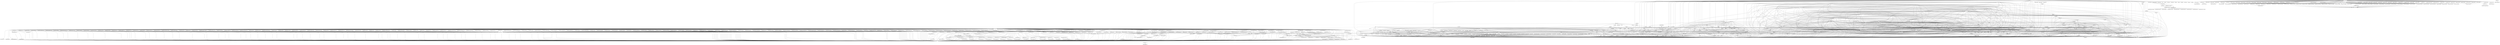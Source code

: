 digraph depends {
    node [shape=plaintext]
"angstrom-feed-configs" -> "opkg" [style=dotted]
"angstrom-packagegroup-boot" -> "angstrom-version"
"angstrom-packagegroup-boot" -> "packagegroup-boot"
"avahi-daemon" -> "base-files"
"avahi-daemon" -> "base-passwd"
"avahi-daemon" -> "libavahi-common3"
"avahi-daemon" -> "libavahi-core7"
"avahi-daemon" -> "libc6"
"avahi-daemon" -> "libcap2"
"avahi-daemon" -> "libdaemon0"
"avahi-daemon" -> "libdbus-1-3"
"avahi-daemon" -> "libexpat1"
"avahi-daemon" -> "libnss-mdns" [style=dotted]
"avahi-daemon" -> "shadow"
"avahi-utils" -> "libavahi-client3"
"avahi-utils" -> "libavahi-common3"
"avahi-utils" -> "libc6"
"bash" -> "base-files"
"bash" -> "libc6"
"bash" -> "libtinfo5"
"bash" -> "update-alternatives-opkg"
"bluez5" -> "libc6"
"bluez5" -> "libdbus-1-3"
"bluez5" -> "libglib-2.0-0"
"bluez5" -> "libreadline7"
"bluez5" -> "libudev1"
"busybox" -> "busybox-syslog" [style=dotted]
"busybox" -> "busybox-udhcpc" [style=dotted]
"busybox" -> "libc6"
"busybox" -> "update-alternatives-opkg"
"ca-certificates" -> "openssl"
"coreutils" -> "libattr1"
"coreutils" -> "libc6"
"coreutils" -> "libcap2"
"coreutils" -> "libgmp10"
"coreutils" -> "update-alternatives-opkg"
"cpio" -> "libc6"
"cpio" -> "update-alternatives-opkg"
"cpufreq-tweaks" -> "cpufrequtils"
"cpufrequtils" -> "libc6"
"curl" -> "libc6"
"curl" -> "libcurl4"
"dbus-1" -> "base-files"
"dbus-1" -> "base-passwd"
"dbus-1" -> "libc6"
"dbus-1" -> "libdbus-1-3"
"dbus-1" -> "libexpat1"
"dbus-1" -> "libsystemd0"
"dbus-1" -> "libx11-6"
"dbus-1" -> "shadow"
"dracut" -> "bash"
"dracut" -> "busybox" [style=dotted]
"dracut" -> "coreutils" [style=dotted]
"dracut" -> "cpio"
"dracut" -> "findutils"
"dracut" -> "kernel-modules" [style=dotted]
"dracut" -> "ldd"
"dracut" -> "libc6"
"dracut" -> "libkmod2"
"dracut" -> "systemd"
"dracut" -> "util-linux"
"dracut" -> "util-linux-blkid"
"dracut" -> "util-linux-getopt"
"e2fsprogs-e2fsck" -> "libblkid1"
"e2fsprogs-e2fsck" -> "libc6"
"e2fsprogs-e2fsck" -> "libcom-err2"
"e2fsprogs-e2fsck" -> "libe2p2"
"e2fsprogs-e2fsck" -> "libext2fs2"
"e2fsprogs-e2fsck" -> "libuuid1"
"ffmpeg" -> "libavcodec58"
"ffmpeg" -> "libavdevice58"
"ffmpeg" -> "libavfilter7"
"ffmpeg" -> "libavformat58"
"ffmpeg" -> "libavutil56"
"ffmpeg" -> "libc6"
"ffmpeg" -> "libpostproc55"
"ffmpeg" -> "libswresample3"
"ffmpeg" -> "libswscale5"
"findutils" -> "libc6"
"findutils" -> "update-alternatives-opkg"
"fixmac" -> "ranpwd"
"glibc-gconv-ibm850" -> "glibc-gconv"
"glibc-gconv-ibm850" -> "libc6"
"glibc-gconv-unicode" -> "glibc-gconv"
"glibc-gconv-unicode" -> "libc6"
"glibc-gconv-utf-32" -> "glibc-gconv"
"glibc-gconv-utf-32" -> "libc6"
"glibc-localedata-en-gb" -> "glibc-localedata-en-us"
"glibc-localedata-en-gb" -> "glibc-localedata-i18n"
"glibc-localedata-en-gb" -> "glibc-localedata-iso14651-t1"
"glibc-localedata-en-gb" -> "glibc-localedata-translit-combining"
"glibc-localedata-en-us" -> "glibc-localedata-en-gb"
"glibc-localedata-en-us" -> "glibc-localedata-iso14651-t1"
"glibc-localedata-i18n" -> "glibc-localedata-iso14651-t1"
"glibc-localedata-i18n" -> "glibc-localedata-translit-neutral"
"glibc-localedata-iso14651-t1" -> "glibc-localedata-iso14651-t1-common"
"glibc-localedata-translit-neutral" -> "glibc-localedata-translit-circle"
"glibc-localedata-translit-neutral" -> "glibc-localedata-translit-cjk-compat"
"glibc-localedata-translit-neutral" -> "glibc-localedata-translit-compat"
"glibc-localedata-translit-neutral" -> "glibc-localedata-translit-font"
"glibc-localedata-translit-neutral" -> "glibc-localedata-translit-fraction"
"glibc-localedata-translit-neutral" -> "glibc-localedata-translit-narrow"
"glibc-localedata-translit-neutral" -> "glibc-localedata-translit-small"
"glibc-localedata-translit-neutral" -> "glibc-localedata-translit-wide"
"htop" -> "libc6"
"htop" -> "libncursesw5"
"htop" -> "libtinfo5"
"htop" -> "ncurses-terminfo"
"iptables" -> "kernel-module-iptable-filter" [style=dotted]
"iptables" -> "kernel-module-iptable-nat" [style=dotted]
"iptables" -> "kernel-module-ip-tables" [style=dotted]
"iptables" -> "kernel-module-ipt-masquerade" [style=dotted]
"iptables" -> "kernel-module-nf-conntrack-ipv4" [style=dotted]
"iptables" -> "kernel-module-nf-conntrack" [style=dotted]
"iptables" -> "kernel-module-nf-defrag-ipv4" [style=dotted]
"iptables" -> "kernel-module-nf-nat" [style=dotted]
"iptables" -> "kernel-module-x-tables" [style=dotted]
"iptables" -> "libc6"
"iw" -> "libc6"
"iw" -> "libnl-3-200"
"iw" -> "libnl-genl-3-200"
"kernel-4.17.1" -> "kernel-image-4.17.1"
"kernel-image-4.17.1" -> "kernel-image-image-4.17.1"
"kernel" -> "kernel-4.17.1"
"kernel-module-8021q-4.17.1" -> "kernel-4.17.1"
"kernel-module-8021q-4.17.1" -> "kernel-module-garp-4.17.1"
"kernel-module-8021q-4.17.1" -> "kernel-module-mrp-4.17.1"
"kernel-module-adv7511-4.17.1" -> "kernel-4.17.1"
"kernel-module-adv7511-4.17.1" -> "kernel-module-cec-4.17.1"
"kernel-module-arc4-4.17.1" -> "kernel-4.17.1"
"kernel-module-asix-4.17.1" -> "kernel-4.17.1"
"kernel-module-asix-4.17.1" -> "kernel-module-usbnet-4.17.1"
"kernel-module-at25-4.17.1" -> "kernel-4.17.1"
"kernel-module-authenc-4.17.1" -> "kernel-4.17.1"
"kernel-module-authencesn-4.17.1" -> "kernel-4.17.1"
"kernel-module-authencesn-4.17.1" -> "kernel-module-authenc-4.17.1"
"kernel-module-ax88179-178a-4.17.1" -> "kernel-4.17.1"
"kernel-module-ax88179-178a-4.17.1" -> "kernel-module-usbnet-4.17.1"
"kernel-module-bluetooth-4.17.1" -> "kernel-4.17.1"
"kernel-module-bluetooth-4.17.1" -> "kernel-module-ecdh-generic-4.17.1"
"kernel-module-bluetooth-4.17.1" -> "kernel-module-rfkill-4.17.1"
"kernel-module-brcmfmac-4.17.1" -> "kernel-4.17.1"
"kernel-module-brcmfmac-4.17.1" -> "kernel-module-brcmutil-4.17.1"
"kernel-module-brcmfmac-4.17.1" -> "kernel-module-cfg80211-4.17.1"
"kernel-module-brcmutil-4.17.1" -> "kernel-4.17.1"
"kernel-module-bridge-4.17.1" -> "kernel-4.17.1"
"kernel-module-bridge-4.17.1" -> "kernel-module-ipv6-4.17.1"
"kernel-module-bridge-4.17.1" -> "kernel-module-llc-4.17.1"
"kernel-module-bridge-4.17.1" -> "kernel-module-stp-4.17.1"
"kernel-module-br-netfilter-4.17.1" -> "kernel-4.17.1"
"kernel-module-br-netfilter-4.17.1" -> "kernel-module-bridge-4.17.1"
"kernel-module-btrfs-4.17.1" -> "kernel-4.17.1"
"kernel-module-btrfs-4.17.1" -> "kernel-module-libcrc32c-4.17.1"
"kernel-module-btrfs-4.17.1" -> "kernel-module-lzo-compress-4.17.1"
"kernel-module-btrfs-4.17.1" -> "kernel-module-raid6-pq-4.17.1"
"kernel-module-btrfs-4.17.1" -> "kernel-module-xor-4.17.1"
"kernel-module-btrfs-4.17.1" -> "kernel-module-zlib-deflate-4.17.1"
"kernel-module-btrfs-4.17.1" -> "kernel-module-zstd-compress-4.17.1"
"kernel-module-btrfs-4.17.1" -> "kernel-module-zstd-decompress-4.17.1"
"kernel-module-ccm-4.17.1" -> "kernel-4.17.1"
"kernel-module-cdc-ether-4.17.1" -> "kernel-4.17.1"
"kernel-module-cdc-ether-4.17.1" -> "kernel-module-usbnet-4.17.1"
"kernel-module-cdc-ncm-4.17.1" -> "kernel-4.17.1"
"kernel-module-cdc-ncm-4.17.1" -> "kernel-module-usbnet-4.17.1"
"kernel-module-cdc-subset-4.17.1" -> "kernel-4.17.1"
"kernel-module-cdc-subset-4.17.1" -> "kernel-module-usbnet-4.17.1"
"kernel-module-cec-4.17.1" -> "kernel-4.17.1"
"kernel-module-cfg80211-4.17.1" -> "kernel-4.17.1"
"kernel-module-cfg80211-4.17.1" -> "kernel-module-rfkill-4.17.1"
"kernel-module-ch7006-4.17.1" -> "kernel-4.17.1"
"kernel-module-cmac-4.17.1" -> "kernel-4.17.1"
"kernel-module-crypto-engine-4.17.1" -> "kernel-4.17.1"
"kernel-module-ctr-4.17.1" -> "kernel-4.17.1"
"kernel-module-cuse-4.17.1" -> "kernel-4.17.1"
"kernel-module-cuse-4.17.1" -> "kernel-module-fuse-4.17.1"
"kernel-module-dm9601-4.17.1" -> "kernel-4.17.1"
"kernel-module-dm9601-4.17.1" -> "kernel-module-usbnet-4.17.1"
"kernel-module-dvb-core-4.17.1" -> "kernel-4.17.1"
"kernel-module-ecb-4.17.1" -> "kernel-4.17.1"
"kernel-module-ecdh-generic-4.17.1" -> "kernel-4.17.1"
"kernel-module-fuse-4.17.1" -> "kernel-4.17.1"
"kernel-module-garp-4.17.1" -> "kernel-4.17.1"
"kernel-module-garp-4.17.1" -> "kernel-module-llc-4.17.1"
"kernel-module-garp-4.17.1" -> "kernel-module-stp-4.17.1"
"kernel-module-gcm-4.17.1" -> "kernel-4.17.1"
"kernel-module-ghash-generic-4.17.1" -> "kernel-4.17.1"
"kernel-module-gpu-sched-4.17.1" -> "kernel-4.17.1"
"kernel-module-hci-uart-4.17.1" -> "kernel-4.17.1"
"kernel-module-hci-uart-4.17.1" -> "kernel-module-bluetooth-4.17.1"
"kernel-module-hidp-4.17.1" -> "kernel-4.17.1"
"kernel-module-hidp-4.17.1" -> "kernel-module-bluetooth-4.17.1"
"kernel-module-ina2xx-4.17.1" -> "kernel-4.17.1"
"kernel-module-ip6table-filter-4.17.1" -> "kernel-4.17.1"
"kernel-module-ip6table-filter-4.17.1" -> "kernel-module-ip6-tables-4.17.1"
"kernel-module-ip6table-filter-4.17.1" -> "kernel-module-x-tables-4.17.1"
"kernel-module-ip6table-mangle-4.17.1" -> "kernel-4.17.1"
"kernel-module-ip6table-mangle-4.17.1" -> "kernel-module-ip6-tables-4.17.1"
"kernel-module-ip6table-mangle-4.17.1" -> "kernel-module-ipv6-4.17.1"
"kernel-module-ip6table-mangle-4.17.1" -> "kernel-module-x-tables-4.17.1"
"kernel-module-ip6table-nat-4.17.1" -> "kernel-4.17.1"
"kernel-module-ip6table-nat-4.17.1" -> "kernel-module-ip6-tables-4.17.1"
"kernel-module-ip6table-nat-4.17.1" -> "kernel-module-nf-nat-ipv6-4.17.1"
"kernel-module-ip6-tables-4.17.1" -> "kernel-4.17.1"
"kernel-module-ip6-tables-4.17.1" -> "kernel-module-x-tables-4.17.1"
"kernel-module-ip6t-masquerade-4.17.1" -> "kernel-4.17.1"
"kernel-module-ip6t-masquerade-4.17.1" -> "kernel-module-nf-conntrack-4.17.1"
"kernel-module-ip6t-masquerade-4.17.1" -> "kernel-module-nf-nat-masquerade-ipv6-4.17.1"
"kernel-module-ip6t-masquerade-4.17.1" -> "kernel-module-x-tables-4.17.1"
"kernel-module-ip6t-reject-4.17.1" -> "kernel-4.17.1"
"kernel-module-ip6t-reject-4.17.1" -> "kernel-module-nf-reject-ipv6-4.17.1"
"kernel-module-ip6t-reject-4.17.1" -> "kernel-module-x-tables-4.17.1"
"kernel-module-iptable-filter-4.17.1" -> "kernel-4.17.1"
"kernel-module-iptable-filter-4.17.1" -> "kernel-module-ip-tables-4.17.1"
"kernel-module-iptable-filter-4.17.1" -> "kernel-module-x-tables-4.17.1"
"kernel-module-iptable-mangle-4.17.1" -> "kernel-4.17.1"
"kernel-module-iptable-mangle-4.17.1" -> "kernel-module-ip-tables-4.17.1"
"kernel-module-iptable-mangle-4.17.1" -> "kernel-module-x-tables-4.17.1"
"kernel-module-iptable-nat-4.17.1" -> "kernel-4.17.1"
"kernel-module-iptable-nat-4.17.1" -> "kernel-module-ip-tables-4.17.1"
"kernel-module-iptable-nat-4.17.1" -> "kernel-module-nf-nat-ipv4-4.17.1"
"kernel-module-ip-tables-4.17.1" -> "kernel-4.17.1"
"kernel-module-ip-tables-4.17.1" -> "kernel-module-x-tables-4.17.1"
"kernel-module-ipt-masquerade-4.17.1" -> "kernel-4.17.1"
"kernel-module-ipt-masquerade-4.17.1" -> "kernel-module-nf-conntrack-4.17.1"
"kernel-module-ipt-masquerade-4.17.1" -> "kernel-module-nf-nat-masquerade-ipv4-4.17.1"
"kernel-module-ipt-masquerade-4.17.1" -> "kernel-module-x-tables-4.17.1"
"kernel-module-ipt-reject-4.17.1" -> "kernel-4.17.1"
"kernel-module-ipt-reject-4.17.1" -> "kernel-module-nf-reject-ipv4-4.17.1"
"kernel-module-ipt-reject-4.17.1" -> "kernel-module-x-tables-4.17.1"
"kernel-module-ip-tunnel-4.17.1" -> "kernel-4.17.1"
"kernel-module-ipv6-4.17.1" -> "kernel-4.17.1"
"kernel-module-ir-jvc-decoder-4.17.1" -> "kernel-4.17.1"
"kernel-module-ir-jvc-decoder-4.17.1" -> "kernel-module-rc-core-4.17.1"
"kernel-module-ir-kbd-i2c-4.17.1" -> "kernel-4.17.1"
"kernel-module-ir-kbd-i2c-4.17.1" -> "kernel-module-rc-core-4.17.1"
"kernel-module-ir-mce-kbd-decoder-4.17.1" -> "kernel-4.17.1"
"kernel-module-ir-mce-kbd-decoder-4.17.1" -> "kernel-module-rc-core-4.17.1"
"kernel-module-ir-nec-decoder-4.17.1" -> "kernel-4.17.1"
"kernel-module-ir-nec-decoder-4.17.1" -> "kernel-module-rc-core-4.17.1"
"kernel-module-ir-rc5-decoder-4.17.1" -> "kernel-4.17.1"
"kernel-module-ir-rc5-decoder-4.17.1" -> "kernel-module-rc-core-4.17.1"
"kernel-module-ir-rc6-decoder-4.17.1" -> "kernel-4.17.1"
"kernel-module-ir-rc6-decoder-4.17.1" -> "kernel-module-rc-core-4.17.1"
"kernel-module-ir-sanyo-decoder-4.17.1" -> "kernel-4.17.1"
"kernel-module-ir-sanyo-decoder-4.17.1" -> "kernel-module-rc-core-4.17.1"
"kernel-module-ir-sharp-decoder-4.17.1" -> "kernel-4.17.1"
"kernel-module-ir-sharp-decoder-4.17.1" -> "kernel-module-rc-core-4.17.1"
"kernel-module-ir-sony-decoder-4.17.1" -> "kernel-4.17.1"
"kernel-module-ir-sony-decoder-4.17.1" -> "kernel-module-rc-core-4.17.1"
"kernel-module-ir-xmp-decoder-4.17.1" -> "kernel-4.17.1"
"kernel-module-ir-xmp-decoder-4.17.1" -> "kernel-module-rc-core-4.17.1"
"kernel-module-libcrc32c-4.17.1" -> "kernel-4.17.1"
"kernel-module-lima-4.17.1" -> "kernel-4.17.1"
"kernel-module-lima-4.17.1" -> "kernel-module-gpu-sched-4.17.1"
"kernel-module-lima-4.17.1" -> "kernel-module-ttm-4.17.1"
"kernel-module-llc-4.17.1" -> "kernel-4.17.1"
"kernel-module-lm90-4.17.1" -> "kernel-4.17.1"
"kernel-module-lzo-compress-4.17.1" -> "kernel-4.17.1"
"kernel-module-mac80211-4.17.1" -> "kernel-4.17.1"
"kernel-module-mac80211-4.17.1" -> "kernel-module-cfg80211-4.17.1"
"kernel-module-macvlan-4.17.1" -> "kernel-4.17.1"
"kernel-module-macvtap-4.17.1" -> "kernel-4.17.1"
"kernel-module-macvtap-4.17.1" -> "kernel-module-macvlan-4.17.1"
"kernel-module-macvtap-4.17.1" -> "kernel-module-tap-4.17.1"
"kernel-module-mc44s803-4.17.1" -> "kernel-4.17.1"
"kernel-module-mcs7830-4.17.1" -> "kernel-4.17.1"
"kernel-module-mcs7830-4.17.1" -> "kernel-module-usbnet-4.17.1"
"kernel-module-media-4.17.1" -> "kernel-4.17.1"
"kernel-module-meson-gxbb-wdt-4.17.1" -> "kernel-4.17.1"
"kernel-module-meson-ir-4.17.1" -> "kernel-4.17.1"
"kernel-module-meson-ir-4.17.1" -> "kernel-module-rc-core-4.17.1"
"kernel-module-meson-rng-4.17.1" -> "kernel-4.17.1"
"kernel-module-meson-rng-4.17.1" -> "kernel-module-rng-core-4.17.1"
"kernel-module-meson-vdec-4.17.1" -> "kernel-4.17.1"
"kernel-module-meson-vdec-4.17.1" -> "kernel-module-v4l2-mem2mem-4.17.1"
"kernel-module-meson-vdec-4.17.1" -> "kernel-module-videobuf2-common-4.17.1"
"kernel-module-meson-vdec-4.17.1" -> "kernel-module-videobuf2-dma-contig-4.17.1"
"kernel-module-meson-vdec-4.17.1" -> "kernel-module-videobuf2-v4l2-4.17.1"
"kernel-module-meson-vdec-4.17.1" -> "kernel-module-videodev-4.17.1"
"kernel-module-meson-wdt-4.17.1" -> "kernel-4.17.1"
"kernel-module-mrp-4.17.1" -> "kernel-4.17.1"
"kernel-module-mt20xx-4.17.1" -> "kernel-4.17.1"
"kernel-module-nbd-4.17.1" -> "kernel-4.17.1"
"kernel-module-net1080-4.17.1" -> "kernel-4.17.1"
"kernel-module-net1080-4.17.1" -> "kernel-module-usbnet-4.17.1"
"kernel-module-nf-conntrack-4.17.1" -> "kernel-4.17.1"
"kernel-module-nf-conntrack-4.17.1" -> "kernel-module-libcrc32c-4.17.1"
"kernel-module-nf-conntrack-ipv4-4.17.1" -> "kernel-4.17.1"
"kernel-module-nf-conntrack-ipv4-4.17.1" -> "kernel-module-nf-conntrack-4.17.1"
"kernel-module-nf-conntrack-ipv4-4.17.1" -> "kernel-module-nf-defrag-ipv4-4.17.1"
"kernel-module-nf-conntrack-ipv6-4.17.1" -> "kernel-4.17.1"
"kernel-module-nf-conntrack-ipv6-4.17.1" -> "kernel-module-ipv6-4.17.1"
"kernel-module-nf-conntrack-ipv6-4.17.1" -> "kernel-module-nf-conntrack-4.17.1"
"kernel-module-nf-conntrack-ipv6-4.17.1" -> "kernel-module-nf-defrag-ipv6-4.17.1"
"kernel-module-nf-defrag-ipv4-4.17.1" -> "kernel-4.17.1"
"kernel-module-nf-defrag-ipv6-4.17.1" -> "kernel-4.17.1"
"kernel-module-nf-defrag-ipv6-4.17.1" -> "kernel-module-ipv6-4.17.1"
"kernel-module-nf-log-common-4.17.1" -> "kernel-4.17.1"
"kernel-module-nf-log-ipv4-4.17.1" -> "kernel-4.17.1"
"kernel-module-nf-log-ipv4-4.17.1" -> "kernel-module-nf-log-common-4.17.1"
"kernel-module-nf-log-ipv6-4.17.1" -> "kernel-4.17.1"
"kernel-module-nf-log-ipv6-4.17.1" -> "kernel-module-nf-log-common-4.17.1"
"kernel-module-nf-nat-4.17.1" -> "kernel-4.17.1"
"kernel-module-nf-nat-4.17.1" -> "kernel-module-libcrc32c-4.17.1"
"kernel-module-nf-nat-4.17.1" -> "kernel-module-nf-conntrack-4.17.1"
"kernel-module-nf-nat-ipv4-4.17.1" -> "kernel-4.17.1"
"kernel-module-nf-nat-ipv4-4.17.1" -> "kernel-module-nf-conntrack-4.17.1"
"kernel-module-nf-nat-ipv4-4.17.1" -> "kernel-module-nf-nat-4.17.1"
"kernel-module-nf-nat-ipv6-4.17.1" -> "kernel-4.17.1"
"kernel-module-nf-nat-ipv6-4.17.1" -> "kernel-module-ipv6-4.17.1"
"kernel-module-nf-nat-ipv6-4.17.1" -> "kernel-module-nf-conntrack-4.17.1"
"kernel-module-nf-nat-ipv6-4.17.1" -> "kernel-module-nf-nat-4.17.1"
"kernel-module-nf-nat-masquerade-ipv4-4.17.1" -> "kernel-4.17.1"
"kernel-module-nf-nat-masquerade-ipv4-4.17.1" -> "kernel-module-nf-conntrack-4.17.1"
"kernel-module-nf-nat-masquerade-ipv4-4.17.1" -> "kernel-module-nf-nat-4.17.1"
"kernel-module-nf-nat-masquerade-ipv6-4.17.1" -> "kernel-4.17.1"
"kernel-module-nf-nat-masquerade-ipv6-4.17.1" -> "kernel-module-ipv6-4.17.1"
"kernel-module-nf-nat-masquerade-ipv6-4.17.1" -> "kernel-module-nf-conntrack-4.17.1"
"kernel-module-nf-nat-masquerade-ipv6-4.17.1" -> "kernel-module-nf-nat-4.17.1"
"kernel-module-nf-reject-ipv4-4.17.1" -> "kernel-4.17.1"
"kernel-module-nf-reject-ipv6-4.17.1" -> "kernel-4.17.1"
"kernel-module-nf-reject-ipv6-4.17.1" -> "kernel-module-ipv6-4.17.1"
"kernel-module-nfs-layout-flexfiles-4.17.1" -> "kernel-4.17.1"
"kernel-module-overlay-4.17.1" -> "kernel-4.17.1"
"kernel-module-p8022-4.17.1" -> "kernel-4.17.1"
"kernel-module-p8022-4.17.1" -> "kernel-module-llc-4.17.1"
"kernel-module-pegasus-4.17.1" -> "kernel-4.17.1"
"kernel-module-plusb-4.17.1" -> "kernel-4.17.1"
"kernel-module-plusb-4.17.1" -> "kernel-module-usbnet-4.17.1"
"kernel-module-psnap-4.17.1" -> "kernel-4.17.1"
"kernel-module-psnap-4.17.1" -> "kernel-module-llc-4.17.1"
"kernel-module-pwm-meson-4.17.1" -> "kernel-4.17.1"
"kernel-module-r8152-4.17.1" -> "kernel-4.17.1"
"kernel-module-raid6-pq-4.17.1" -> "kernel-4.17.1"
"kernel-module-rc-adstech-dvb-t-pci-4.17.1" -> "kernel-4.17.1"
"kernel-module-rc-adstech-dvb-t-pci-4.17.1" -> "kernel-module-rc-core-4.17.1"
"kernel-module-rc-alink-dtu-m-4.17.1" -> "kernel-4.17.1"
"kernel-module-rc-alink-dtu-m-4.17.1" -> "kernel-module-rc-core-4.17.1"
"kernel-module-rc-anysee-4.17.1" -> "kernel-4.17.1"
"kernel-module-rc-anysee-4.17.1" -> "kernel-module-rc-core-4.17.1"
"kernel-module-rc-apac-viewcomp-4.17.1" -> "kernel-4.17.1"
"kernel-module-rc-apac-viewcomp-4.17.1" -> "kernel-module-rc-core-4.17.1"
"kernel-module-rc-astrometa-t2hybrid-4.17.1" -> "kernel-4.17.1"
"kernel-module-rc-astrometa-t2hybrid-4.17.1" -> "kernel-module-rc-core-4.17.1"
"kernel-module-rc-asus-pc39-4.17.1" -> "kernel-4.17.1"
"kernel-module-rc-asus-pc39-4.17.1" -> "kernel-module-rc-core-4.17.1"
"kernel-module-rc-asus-ps3-100-4.17.1" -> "kernel-4.17.1"
"kernel-module-rc-asus-ps3-100-4.17.1" -> "kernel-module-rc-core-4.17.1"
"kernel-module-rc-ati-tv-wonder-hd-600-4.17.1" -> "kernel-4.17.1"
"kernel-module-rc-ati-tv-wonder-hd-600-4.17.1" -> "kernel-module-rc-core-4.17.1"
"kernel-module-rc-ati-x10-4.17.1" -> "kernel-4.17.1"
"kernel-module-rc-ati-x10-4.17.1" -> "kernel-module-rc-core-4.17.1"
"kernel-module-rc-avermedia-4.17.1" -> "kernel-4.17.1"
"kernel-module-rc-avermedia-4.17.1" -> "kernel-module-rc-core-4.17.1"
"kernel-module-rc-avermedia-a16d-4.17.1" -> "kernel-4.17.1"
"kernel-module-rc-avermedia-a16d-4.17.1" -> "kernel-module-rc-core-4.17.1"
"kernel-module-rc-avermedia-cardbus-4.17.1" -> "kernel-4.17.1"
"kernel-module-rc-avermedia-cardbus-4.17.1" -> "kernel-module-rc-core-4.17.1"
"kernel-module-rc-avermedia-dvbt-4.17.1" -> "kernel-4.17.1"
"kernel-module-rc-avermedia-dvbt-4.17.1" -> "kernel-module-rc-core-4.17.1"
"kernel-module-rc-avermedia-m135a-4.17.1" -> "kernel-4.17.1"
"kernel-module-rc-avermedia-m135a-4.17.1" -> "kernel-module-rc-core-4.17.1"
"kernel-module-rc-avermedia-m733a-rm-k6-4.17.1" -> "kernel-4.17.1"
"kernel-module-rc-avermedia-m733a-rm-k6-4.17.1" -> "kernel-module-rc-core-4.17.1"
"kernel-module-rc-avermedia-rm-ks-4.17.1" -> "kernel-4.17.1"
"kernel-module-rc-avermedia-rm-ks-4.17.1" -> "kernel-module-rc-core-4.17.1"
"kernel-module-rc-avertv-303-4.17.1" -> "kernel-4.17.1"
"kernel-module-rc-avertv-303-4.17.1" -> "kernel-module-rc-core-4.17.1"
"kernel-module-rc-azurewave-ad-tu700-4.17.1" -> "kernel-4.17.1"
"kernel-module-rc-azurewave-ad-tu700-4.17.1" -> "kernel-module-rc-core-4.17.1"
"kernel-module-rc-behold-4.17.1" -> "kernel-4.17.1"
"kernel-module-rc-behold-4.17.1" -> "kernel-module-rc-core-4.17.1"
"kernel-module-rc-behold-columbus-4.17.1" -> "kernel-4.17.1"
"kernel-module-rc-behold-columbus-4.17.1" -> "kernel-module-rc-core-4.17.1"
"kernel-module-rc-budget-ci-old-4.17.1" -> "kernel-4.17.1"
"kernel-module-rc-budget-ci-old-4.17.1" -> "kernel-module-rc-core-4.17.1"
"kernel-module-rc-cec-4.17.1" -> "kernel-4.17.1"
"kernel-module-rc-cec-4.17.1" -> "kernel-module-rc-core-4.17.1"
"kernel-module-rc-cinergy-1400-4.17.1" -> "kernel-4.17.1"
"kernel-module-rc-cinergy-1400-4.17.1" -> "kernel-module-rc-core-4.17.1"
"kernel-module-rc-cinergy-4.17.1" -> "kernel-4.17.1"
"kernel-module-rc-cinergy-4.17.1" -> "kernel-module-rc-core-4.17.1"
"kernel-module-rc-core-4.17.1" -> "kernel-4.17.1"
"kernel-module-rc-d680-dmb-4.17.1" -> "kernel-4.17.1"
"kernel-module-rc-d680-dmb-4.17.1" -> "kernel-module-rc-core-4.17.1"
"kernel-module-rc-delock-61959-4.17.1" -> "kernel-4.17.1"
"kernel-module-rc-delock-61959-4.17.1" -> "kernel-module-rc-core-4.17.1"
"kernel-module-rc-dib0700-nec-4.17.1" -> "kernel-4.17.1"
"kernel-module-rc-dib0700-nec-4.17.1" -> "kernel-module-rc-core-4.17.1"
"kernel-module-rc-dib0700-rc5-4.17.1" -> "kernel-4.17.1"
"kernel-module-rc-dib0700-rc5-4.17.1" -> "kernel-module-rc-core-4.17.1"
"kernel-module-rc-digitalnow-tinytwin-4.17.1" -> "kernel-4.17.1"
"kernel-module-rc-digitalnow-tinytwin-4.17.1" -> "kernel-module-rc-core-4.17.1"
"kernel-module-rc-digittrade-4.17.1" -> "kernel-4.17.1"
"kernel-module-rc-digittrade-4.17.1" -> "kernel-module-rc-core-4.17.1"
"kernel-module-rc-dm1105-nec-4.17.1" -> "kernel-4.17.1"
"kernel-module-rc-dm1105-nec-4.17.1" -> "kernel-module-rc-core-4.17.1"
"kernel-module-rc-dntv-live-dvb-t-4.17.1" -> "kernel-4.17.1"
"kernel-module-rc-dntv-live-dvb-t-4.17.1" -> "kernel-module-rc-core-4.17.1"
"kernel-module-rc-dntv-live-dvbt-pro-4.17.1" -> "kernel-4.17.1"
"kernel-module-rc-dntv-live-dvbt-pro-4.17.1" -> "kernel-module-rc-core-4.17.1"
"kernel-module-rc-dtt200u-4.17.1" -> "kernel-4.17.1"
"kernel-module-rc-dtt200u-4.17.1" -> "kernel-module-rc-core-4.17.1"
"kernel-module-rc-dvbsky-4.17.1" -> "kernel-4.17.1"
"kernel-module-rc-dvbsky-4.17.1" -> "kernel-module-rc-core-4.17.1"
"kernel-module-rc-dvico-mce-4.17.1" -> "kernel-4.17.1"
"kernel-module-rc-dvico-mce-4.17.1" -> "kernel-module-rc-core-4.17.1"
"kernel-module-rc-dvico-portable-4.17.1" -> "kernel-4.17.1"
"kernel-module-rc-dvico-portable-4.17.1" -> "kernel-module-rc-core-4.17.1"
"kernel-module-rc-em-terratec-4.17.1" -> "kernel-4.17.1"
"kernel-module-rc-em-terratec-4.17.1" -> "kernel-module-rc-core-4.17.1"
"kernel-module-rc-encore-enltv2-4.17.1" -> "kernel-4.17.1"
"kernel-module-rc-encore-enltv2-4.17.1" -> "kernel-module-rc-core-4.17.1"
"kernel-module-rc-encore-enltv-4.17.1" -> "kernel-4.17.1"
"kernel-module-rc-encore-enltv-4.17.1" -> "kernel-module-rc-core-4.17.1"
"kernel-module-rc-encore-enltv-fm53-4.17.1" -> "kernel-4.17.1"
"kernel-module-rc-encore-enltv-fm53-4.17.1" -> "kernel-module-rc-core-4.17.1"
"kernel-module-rc-evga-indtube-4.17.1" -> "kernel-4.17.1"
"kernel-module-rc-evga-indtube-4.17.1" -> "kernel-module-rc-core-4.17.1"
"kernel-module-rc-eztv-4.17.1" -> "kernel-4.17.1"
"kernel-module-rc-eztv-4.17.1" -> "kernel-module-rc-core-4.17.1"
"kernel-module-rc-flydvb-4.17.1" -> "kernel-4.17.1"
"kernel-module-rc-flydvb-4.17.1" -> "kernel-module-rc-core-4.17.1"
"kernel-module-rc-flyvideo-4.17.1" -> "kernel-4.17.1"
"kernel-module-rc-flyvideo-4.17.1" -> "kernel-module-rc-core-4.17.1"
"kernel-module-rc-fusionhdtv-mce-4.17.1" -> "kernel-4.17.1"
"kernel-module-rc-fusionhdtv-mce-4.17.1" -> "kernel-module-rc-core-4.17.1"
"kernel-module-rc-gadmei-rm008z-4.17.1" -> "kernel-4.17.1"
"kernel-module-rc-gadmei-rm008z-4.17.1" -> "kernel-module-rc-core-4.17.1"
"kernel-module-rc-geekbox-4.17.1" -> "kernel-4.17.1"
"kernel-module-rc-geekbox-4.17.1" -> "kernel-module-rc-core-4.17.1"
"kernel-module-rc-genius-tvgo-a11mce-4.17.1" -> "kernel-4.17.1"
"kernel-module-rc-genius-tvgo-a11mce-4.17.1" -> "kernel-module-rc-core-4.17.1"
"kernel-module-rc-gotview7135-4.17.1" -> "kernel-4.17.1"
"kernel-module-rc-gotview7135-4.17.1" -> "kernel-module-rc-core-4.17.1"
"kernel-module-rc-hauppauge-4.17.1" -> "kernel-4.17.1"
"kernel-module-rc-hauppauge-4.17.1" -> "kernel-module-rc-core-4.17.1"
"kernel-module-rc-hisi-poplar-4.17.1" -> "kernel-4.17.1"
"kernel-module-rc-hisi-poplar-4.17.1" -> "kernel-module-rc-core-4.17.1"
"kernel-module-rc-hisi-tv-demo-4.17.1" -> "kernel-4.17.1"
"kernel-module-rc-hisi-tv-demo-4.17.1" -> "kernel-module-rc-core-4.17.1"
"kernel-module-rc-imon-mce-4.17.1" -> "kernel-4.17.1"
"kernel-module-rc-imon-mce-4.17.1" -> "kernel-module-rc-core-4.17.1"
"kernel-module-rc-imon-pad-4.17.1" -> "kernel-4.17.1"
"kernel-module-rc-imon-pad-4.17.1" -> "kernel-module-rc-core-4.17.1"
"kernel-module-rc-imon-rsc-4.17.1" -> "kernel-4.17.1"
"kernel-module-rc-imon-rsc-4.17.1" -> "kernel-module-rc-core-4.17.1"
"kernel-module-rc-iodata-bctv7e-4.17.1" -> "kernel-4.17.1"
"kernel-module-rc-iodata-bctv7e-4.17.1" -> "kernel-module-rc-core-4.17.1"
"kernel-module-rc-it913x-v1-4.17.1" -> "kernel-4.17.1"
"kernel-module-rc-it913x-v1-4.17.1" -> "kernel-module-rc-core-4.17.1"
"kernel-module-rc-it913x-v2-4.17.1" -> "kernel-4.17.1"
"kernel-module-rc-it913x-v2-4.17.1" -> "kernel-module-rc-core-4.17.1"
"kernel-module-rc-kaiomy-4.17.1" -> "kernel-4.17.1"
"kernel-module-rc-kaiomy-4.17.1" -> "kernel-module-rc-core-4.17.1"
"kernel-module-rc-kworld-315u-4.17.1" -> "kernel-4.17.1"
"kernel-module-rc-kworld-315u-4.17.1" -> "kernel-module-rc-core-4.17.1"
"kernel-module-rc-kworld-pc150u-4.17.1" -> "kernel-4.17.1"
"kernel-module-rc-kworld-pc150u-4.17.1" -> "kernel-module-rc-core-4.17.1"
"kernel-module-rc-kworld-plus-tv-analog-4.17.1" -> "kernel-4.17.1"
"kernel-module-rc-kworld-plus-tv-analog-4.17.1" -> "kernel-module-rc-core-4.17.1"
"kernel-module-rc-leadtek-y04g0051-4.17.1" -> "kernel-4.17.1"
"kernel-module-rc-leadtek-y04g0051-4.17.1" -> "kernel-module-rc-core-4.17.1"
"kernel-module-rc-lme2510-4.17.1" -> "kernel-4.17.1"
"kernel-module-rc-lme2510-4.17.1" -> "kernel-module-rc-core-4.17.1"
"kernel-module-rc-manli-4.17.1" -> "kernel-4.17.1"
"kernel-module-rc-manli-4.17.1" -> "kernel-module-rc-core-4.17.1"
"kernel-module-rc-medion-x10-4.17.1" -> "kernel-4.17.1"
"kernel-module-rc-medion-x10-4.17.1" -> "kernel-module-rc-core-4.17.1"
"kernel-module-rc-medion-x10-digitainer-4.17.1" -> "kernel-4.17.1"
"kernel-module-rc-medion-x10-digitainer-4.17.1" -> "kernel-module-rc-core-4.17.1"
"kernel-module-rc-medion-x10-or2x-4.17.1" -> "kernel-4.17.1"
"kernel-module-rc-medion-x10-or2x-4.17.1" -> "kernel-module-rc-core-4.17.1"
"kernel-module-rc-msi-digivox-ii-4.17.1" -> "kernel-4.17.1"
"kernel-module-rc-msi-digivox-ii-4.17.1" -> "kernel-module-rc-core-4.17.1"
"kernel-module-rc-msi-digivox-iii-4.17.1" -> "kernel-4.17.1"
"kernel-module-rc-msi-digivox-iii-4.17.1" -> "kernel-module-rc-core-4.17.1"
"kernel-module-rc-msi-tvanywhere-4.17.1" -> "kernel-4.17.1"
"kernel-module-rc-msi-tvanywhere-4.17.1" -> "kernel-module-rc-core-4.17.1"
"kernel-module-rc-msi-tvanywhere-plus-4.17.1" -> "kernel-4.17.1"
"kernel-module-rc-msi-tvanywhere-plus-4.17.1" -> "kernel-module-rc-core-4.17.1"
"kernel-module-rc-nebula-4.17.1" -> "kernel-4.17.1"
"kernel-module-rc-nebula-4.17.1" -> "kernel-module-rc-core-4.17.1"
"kernel-module-rc-nec-terratec-cinergy-xs-4.17.1" -> "kernel-4.17.1"
"kernel-module-rc-nec-terratec-cinergy-xs-4.17.1" -> "kernel-module-rc-core-4.17.1"
"kernel-module-rc-norwood-4.17.1" -> "kernel-4.17.1"
"kernel-module-rc-norwood-4.17.1" -> "kernel-module-rc-core-4.17.1"
"kernel-module-rc-npgtech-4.17.1" -> "kernel-4.17.1"
"kernel-module-rc-npgtech-4.17.1" -> "kernel-module-rc-core-4.17.1"
"kernel-module-rc-pctv-sedna-4.17.1" -> "kernel-4.17.1"
"kernel-module-rc-pctv-sedna-4.17.1" -> "kernel-module-rc-core-4.17.1"
"kernel-module-rc-pinnacle-color-4.17.1" -> "kernel-4.17.1"
"kernel-module-rc-pinnacle-color-4.17.1" -> "kernel-module-rc-core-4.17.1"
"kernel-module-rc-pinnacle-grey-4.17.1" -> "kernel-4.17.1"
"kernel-module-rc-pinnacle-grey-4.17.1" -> "kernel-module-rc-core-4.17.1"
"kernel-module-rc-pinnacle-pctv-hd-4.17.1" -> "kernel-4.17.1"
"kernel-module-rc-pinnacle-pctv-hd-4.17.1" -> "kernel-module-rc-core-4.17.1"
"kernel-module-rc-pixelview-002t-4.17.1" -> "kernel-4.17.1"
"kernel-module-rc-pixelview-002t-4.17.1" -> "kernel-module-rc-core-4.17.1"
"kernel-module-rc-pixelview-4.17.1" -> "kernel-4.17.1"
"kernel-module-rc-pixelview-4.17.1" -> "kernel-module-rc-core-4.17.1"
"kernel-module-rc-pixelview-mk12-4.17.1" -> "kernel-4.17.1"
"kernel-module-rc-pixelview-mk12-4.17.1" -> "kernel-module-rc-core-4.17.1"
"kernel-module-rc-pixelview-new-4.17.1" -> "kernel-4.17.1"
"kernel-module-rc-pixelview-new-4.17.1" -> "kernel-module-rc-core-4.17.1"
"kernel-module-rc-powercolor-real-angel-4.17.1" -> "kernel-4.17.1"
"kernel-module-rc-powercolor-real-angel-4.17.1" -> "kernel-module-rc-core-4.17.1"
"kernel-module-rc-proteus-2309-4.17.1" -> "kernel-4.17.1"
"kernel-module-rc-proteus-2309-4.17.1" -> "kernel-module-rc-core-4.17.1"
"kernel-module-rc-purpletv-4.17.1" -> "kernel-4.17.1"
"kernel-module-rc-purpletv-4.17.1" -> "kernel-module-rc-core-4.17.1"
"kernel-module-rc-pv951-4.17.1" -> "kernel-4.17.1"
"kernel-module-rc-pv951-4.17.1" -> "kernel-module-rc-core-4.17.1"
"kernel-module-rc-rc6-mce-4.17.1" -> "kernel-4.17.1"
"kernel-module-rc-rc6-mce-4.17.1" -> "kernel-module-rc-core-4.17.1"
"kernel-module-rc-real-audio-220-32-keys-4.17.1" -> "kernel-4.17.1"
"kernel-module-rc-real-audio-220-32-keys-4.17.1" -> "kernel-module-rc-core-4.17.1"
"kernel-module-rc-reddo-4.17.1" -> "kernel-4.17.1"
"kernel-module-rc-reddo-4.17.1" -> "kernel-module-rc-core-4.17.1"
"kernel-module-rc-snapstream-firefly-4.17.1" -> "kernel-4.17.1"
"kernel-module-rc-snapstream-firefly-4.17.1" -> "kernel-module-rc-core-4.17.1"
"kernel-module-rc-streamzap-4.17.1" -> "kernel-4.17.1"
"kernel-module-rc-streamzap-4.17.1" -> "kernel-module-rc-core-4.17.1"
"kernel-module-rc-su3000-4.17.1" -> "kernel-4.17.1"
"kernel-module-rc-su3000-4.17.1" -> "kernel-module-rc-core-4.17.1"
"kernel-module-rc-tango-4.17.1" -> "kernel-4.17.1"
"kernel-module-rc-tango-4.17.1" -> "kernel-module-rc-core-4.17.1"
"kernel-module-rc-tbs-nec-4.17.1" -> "kernel-4.17.1"
"kernel-module-rc-tbs-nec-4.17.1" -> "kernel-module-rc-core-4.17.1"
"kernel-module-rc-technisat-ts35-4.17.1" -> "kernel-4.17.1"
"kernel-module-rc-technisat-ts35-4.17.1" -> "kernel-module-rc-core-4.17.1"
"kernel-module-rc-technisat-usb2-4.17.1" -> "kernel-4.17.1"
"kernel-module-rc-technisat-usb2-4.17.1" -> "kernel-module-rc-core-4.17.1"
"kernel-module-rc-terratec-cinergy-c-pci-4.17.1" -> "kernel-4.17.1"
"kernel-module-rc-terratec-cinergy-c-pci-4.17.1" -> "kernel-module-rc-core-4.17.1"
"kernel-module-rc-terratec-cinergy-s2-hd-4.17.1" -> "kernel-4.17.1"
"kernel-module-rc-terratec-cinergy-s2-hd-4.17.1" -> "kernel-module-rc-core-4.17.1"
"kernel-module-rc-terratec-cinergy-xs-4.17.1" -> "kernel-4.17.1"
"kernel-module-rc-terratec-cinergy-xs-4.17.1" -> "kernel-module-rc-core-4.17.1"
"kernel-module-rc-terratec-slim-2-4.17.1" -> "kernel-4.17.1"
"kernel-module-rc-terratec-slim-2-4.17.1" -> "kernel-module-rc-core-4.17.1"
"kernel-module-rc-terratec-slim-4.17.1" -> "kernel-4.17.1"
"kernel-module-rc-terratec-slim-4.17.1" -> "kernel-module-rc-core-4.17.1"
"kernel-module-rc-tevii-nec-4.17.1" -> "kernel-4.17.1"
"kernel-module-rc-tevii-nec-4.17.1" -> "kernel-module-rc-core-4.17.1"
"kernel-module-rc-tivo-4.17.1" -> "kernel-4.17.1"
"kernel-module-rc-tivo-4.17.1" -> "kernel-module-rc-core-4.17.1"
"kernel-module-rc-total-media-in-hand-02-4.17.1" -> "kernel-4.17.1"
"kernel-module-rc-total-media-in-hand-02-4.17.1" -> "kernel-module-rc-core-4.17.1"
"kernel-module-rc-total-media-in-hand-4.17.1" -> "kernel-4.17.1"
"kernel-module-rc-total-media-in-hand-4.17.1" -> "kernel-module-rc-core-4.17.1"
"kernel-module-rc-trekstor-4.17.1" -> "kernel-4.17.1"
"kernel-module-rc-trekstor-4.17.1" -> "kernel-module-rc-core-4.17.1"
"kernel-module-rc-tt-1500-4.17.1" -> "kernel-4.17.1"
"kernel-module-rc-tt-1500-4.17.1" -> "kernel-module-rc-core-4.17.1"
"kernel-module-rc-twinhan1027-4.17.1" -> "kernel-4.17.1"
"kernel-module-rc-twinhan1027-4.17.1" -> "kernel-module-rc-core-4.17.1"
"kernel-module-rc-twinhan-dtv-cab-ci-4.17.1" -> "kernel-4.17.1"
"kernel-module-rc-twinhan-dtv-cab-ci-4.17.1" -> "kernel-module-rc-core-4.17.1"
"kernel-module-rc-videomate-m1f-4.17.1" -> "kernel-4.17.1"
"kernel-module-rc-videomate-m1f-4.17.1" -> "kernel-module-rc-core-4.17.1"
"kernel-module-rc-videomate-s350-4.17.1" -> "kernel-4.17.1"
"kernel-module-rc-videomate-s350-4.17.1" -> "kernel-module-rc-core-4.17.1"
"kernel-module-rc-videomate-tv-pvr-4.17.1" -> "kernel-4.17.1"
"kernel-module-rc-videomate-tv-pvr-4.17.1" -> "kernel-module-rc-core-4.17.1"
"kernel-module-rc-winfast-4.17.1" -> "kernel-4.17.1"
"kernel-module-rc-winfast-4.17.1" -> "kernel-module-rc-core-4.17.1"
"kernel-module-rc-winfast-usbii-deluxe-4.17.1" -> "kernel-4.17.1"
"kernel-module-rc-winfast-usbii-deluxe-4.17.1" -> "kernel-module-rc-core-4.17.1"
"kernel-module-rc-zx-irdec-4.17.1" -> "kernel-4.17.1"
"kernel-module-rc-zx-irdec-4.17.1" -> "kernel-module-rc-core-4.17.1"
"kernel-module-realtek-4.17.1" -> "kernel-4.17.1"
"kernel-module-rfkill-4.17.1" -> "kernel-4.17.1"
"kernel-module-rng-core-4.17.1" -> "kernel-4.17.1"
"kernel-module-rtc-rk808-4.17.1" -> "kernel-4.17.1"
"kernel-module-rtl8150-4.17.1" -> "kernel-4.17.1"
"kernel-module-seqiv-4.17.1" -> "kernel-4.17.1"
"kernel-module-sil164-4.17.1" -> "kernel-4.17.1"
"kernel-module-sit-4.17.1" -> "kernel-4.17.1"
"kernel-module-sit-4.17.1" -> "kernel-module-ip-tunnel-4.17.1"
"kernel-module-sit-4.17.1" -> "kernel-module-ipv6-4.17.1"
"kernel-module-sit-4.17.1" -> "kernel-module-tunnel4-4.17.1"
"kernel-modules" -> "kernel-module-8021q-4.17.1"
"kernel-modules" -> "kernel-module-adv7511-4.17.1"
"kernel-modules" -> "kernel-module-arc4-4.17.1"
"kernel-modules" -> "kernel-module-asix-4.17.1"
"kernel-modules" -> "kernel-module-at25-4.17.1"
"kernel-modules" -> "kernel-module-authenc-4.17.1"
"kernel-modules" -> "kernel-module-authencesn-4.17.1"
"kernel-modules" -> "kernel-module-ax88179-178a-4.17.1"
"kernel-modules" -> "kernel-module-bluetooth-4.17.1"
"kernel-modules" -> "kernel-module-brcmfmac-4.17.1"
"kernel-modules" -> "kernel-module-brcmutil-4.17.1"
"kernel-modules" -> "kernel-module-bridge-4.17.1"
"kernel-modules" -> "kernel-module-br-netfilter-4.17.1"
"kernel-modules" -> "kernel-module-btrfs-4.17.1"
"kernel-modules" -> "kernel-module-ccm-4.17.1"
"kernel-modules" -> "kernel-module-cdc-ether-4.17.1"
"kernel-modules" -> "kernel-module-cdc-ncm-4.17.1"
"kernel-modules" -> "kernel-module-cdc-subset-4.17.1"
"kernel-modules" -> "kernel-module-cec-4.17.1"
"kernel-modules" -> "kernel-module-cfg80211-4.17.1"
"kernel-modules" -> "kernel-module-ch7006-4.17.1"
"kernel-modules" -> "kernel-module-cmac-4.17.1"
"kernel-modules" -> "kernel-module-crypto-engine-4.17.1"
"kernel-modules" -> "kernel-module-ctr-4.17.1"
"kernel-modules" -> "kernel-module-cuse-4.17.1"
"kernel-modules" -> "kernel-module-dm9601-4.17.1"
"kernel-modules" -> "kernel-module-dvb-core-4.17.1"
"kernel-modules" -> "kernel-module-ecb-4.17.1"
"kernel-modules" -> "kernel-module-ecdh-generic-4.17.1"
"kernel-modules" -> "kernel-module-fuse-4.17.1"
"kernel-modules" -> "kernel-module-garp-4.17.1"
"kernel-modules" -> "kernel-module-gcm-4.17.1"
"kernel-modules" -> "kernel-module-ghash-generic-4.17.1"
"kernel-modules" -> "kernel-module-gpu-sched-4.17.1"
"kernel-modules" -> "kernel-module-hci-uart-4.17.1"
"kernel-modules" -> "kernel-module-hidp-4.17.1"
"kernel-modules" -> "kernel-module-ina2xx-4.17.1"
"kernel-modules" -> "kernel-module-ip6table-filter-4.17.1"
"kernel-modules" -> "kernel-module-ip6table-mangle-4.17.1"
"kernel-modules" -> "kernel-module-ip6table-nat-4.17.1"
"kernel-modules" -> "kernel-module-ip6-tables-4.17.1"
"kernel-modules" -> "kernel-module-ip6t-masquerade-4.17.1"
"kernel-modules" -> "kernel-module-ip6t-reject-4.17.1"
"kernel-modules" -> "kernel-module-iptable-filter-4.17.1"
"kernel-modules" -> "kernel-module-iptable-mangle-4.17.1"
"kernel-modules" -> "kernel-module-iptable-nat-4.17.1"
"kernel-modules" -> "kernel-module-ip-tables-4.17.1"
"kernel-modules" -> "kernel-module-ipt-masquerade-4.17.1"
"kernel-modules" -> "kernel-module-ipt-reject-4.17.1"
"kernel-modules" -> "kernel-module-ip-tunnel-4.17.1"
"kernel-modules" -> "kernel-module-ipv6-4.17.1"
"kernel-modules" -> "kernel-module-ir-jvc-decoder-4.17.1"
"kernel-modules" -> "kernel-module-ir-kbd-i2c-4.17.1"
"kernel-modules" -> "kernel-module-ir-mce-kbd-decoder-4.17.1"
"kernel-modules" -> "kernel-module-ir-nec-decoder-4.17.1"
"kernel-modules" -> "kernel-module-ir-rc5-decoder-4.17.1"
"kernel-modules" -> "kernel-module-ir-rc6-decoder-4.17.1"
"kernel-modules" -> "kernel-module-ir-sanyo-decoder-4.17.1"
"kernel-modules" -> "kernel-module-ir-sharp-decoder-4.17.1"
"kernel-modules" -> "kernel-module-ir-sony-decoder-4.17.1"
"kernel-modules" -> "kernel-module-ir-xmp-decoder-4.17.1"
"kernel-modules" -> "kernel-module-libcrc32c-4.17.1"
"kernel-modules" -> "kernel-module-lima-4.17.1"
"kernel-modules" -> "kernel-module-llc-4.17.1"
"kernel-modules" -> "kernel-module-lm90-4.17.1"
"kernel-modules" -> "kernel-module-lzo-compress-4.17.1"
"kernel-modules" -> "kernel-module-mac80211-4.17.1"
"kernel-modules" -> "kernel-module-macvlan-4.17.1"
"kernel-modules" -> "kernel-module-macvtap-4.17.1"
"kernel-modules" -> "kernel-module-mc44s803-4.17.1"
"kernel-modules" -> "kernel-module-mcs7830-4.17.1"
"kernel-modules" -> "kernel-module-media-4.17.1"
"kernel-modules" -> "kernel-module-meson-gxbb-wdt-4.17.1"
"kernel-modules" -> "kernel-module-meson-ir-4.17.1"
"kernel-modules" -> "kernel-module-meson-rng-4.17.1"
"kernel-modules" -> "kernel-module-meson-vdec-4.17.1"
"kernel-modules" -> "kernel-module-meson-wdt-4.17.1"
"kernel-modules" -> "kernel-module-mrp-4.17.1"
"kernel-modules" -> "kernel-module-mt20xx-4.17.1"
"kernel-modules" -> "kernel-module-nbd-4.17.1"
"kernel-modules" -> "kernel-module-net1080-4.17.1"
"kernel-modules" -> "kernel-module-nf-conntrack-4.17.1"
"kernel-modules" -> "kernel-module-nf-conntrack-ipv4-4.17.1"
"kernel-modules" -> "kernel-module-nf-conntrack-ipv6-4.17.1"
"kernel-modules" -> "kernel-module-nf-defrag-ipv4-4.17.1"
"kernel-modules" -> "kernel-module-nf-defrag-ipv6-4.17.1"
"kernel-modules" -> "kernel-module-nf-log-common-4.17.1"
"kernel-modules" -> "kernel-module-nf-log-ipv4-4.17.1"
"kernel-modules" -> "kernel-module-nf-log-ipv6-4.17.1"
"kernel-modules" -> "kernel-module-nf-nat-4.17.1"
"kernel-modules" -> "kernel-module-nf-nat-ipv4-4.17.1"
"kernel-modules" -> "kernel-module-nf-nat-ipv6-4.17.1"
"kernel-modules" -> "kernel-module-nf-nat-masquerade-ipv4-4.17.1"
"kernel-modules" -> "kernel-module-nf-nat-masquerade-ipv6-4.17.1"
"kernel-modules" -> "kernel-module-nf-reject-ipv4-4.17.1"
"kernel-modules" -> "kernel-module-nf-reject-ipv6-4.17.1"
"kernel-modules" -> "kernel-module-nfs-layout-flexfiles-4.17.1"
"kernel-modules" -> "kernel-module-overlay-4.17.1"
"kernel-modules" -> "kernel-module-p8022-4.17.1"
"kernel-modules" -> "kernel-module-pegasus-4.17.1"
"kernel-modules" -> "kernel-module-plusb-4.17.1"
"kernel-modules" -> "kernel-module-psnap-4.17.1"
"kernel-modules" -> "kernel-module-pwm-meson-4.17.1"
"kernel-modules" -> "kernel-module-r8152-4.17.1"
"kernel-modules" -> "kernel-module-raid6-pq-4.17.1"
"kernel-modules" -> "kernel-module-rc-adstech-dvb-t-pci-4.17.1"
"kernel-modules" -> "kernel-module-rc-alink-dtu-m-4.17.1"
"kernel-modules" -> "kernel-module-rc-anysee-4.17.1"
"kernel-modules" -> "kernel-module-rc-apac-viewcomp-4.17.1"
"kernel-modules" -> "kernel-module-rc-astrometa-t2hybrid-4.17.1"
"kernel-modules" -> "kernel-module-rc-asus-pc39-4.17.1"
"kernel-modules" -> "kernel-module-rc-asus-ps3-100-4.17.1"
"kernel-modules" -> "kernel-module-rc-ati-tv-wonder-hd-600-4.17.1"
"kernel-modules" -> "kernel-module-rc-ati-x10-4.17.1"
"kernel-modules" -> "kernel-module-rc-avermedia-4.17.1"
"kernel-modules" -> "kernel-module-rc-avermedia-a16d-4.17.1"
"kernel-modules" -> "kernel-module-rc-avermedia-cardbus-4.17.1"
"kernel-modules" -> "kernel-module-rc-avermedia-dvbt-4.17.1"
"kernel-modules" -> "kernel-module-rc-avermedia-m135a-4.17.1"
"kernel-modules" -> "kernel-module-rc-avermedia-m733a-rm-k6-4.17.1"
"kernel-modules" -> "kernel-module-rc-avermedia-rm-ks-4.17.1"
"kernel-modules" -> "kernel-module-rc-avertv-303-4.17.1"
"kernel-modules" -> "kernel-module-rc-azurewave-ad-tu700-4.17.1"
"kernel-modules" -> "kernel-module-rc-behold-4.17.1"
"kernel-modules" -> "kernel-module-rc-behold-columbus-4.17.1"
"kernel-modules" -> "kernel-module-rc-budget-ci-old-4.17.1"
"kernel-modules" -> "kernel-module-rc-cec-4.17.1"
"kernel-modules" -> "kernel-module-rc-cinergy-1400-4.17.1"
"kernel-modules" -> "kernel-module-rc-cinergy-4.17.1"
"kernel-modules" -> "kernel-module-rc-core-4.17.1"
"kernel-modules" -> "kernel-module-rc-d680-dmb-4.17.1"
"kernel-modules" -> "kernel-module-rc-delock-61959-4.17.1"
"kernel-modules" -> "kernel-module-rc-dib0700-nec-4.17.1"
"kernel-modules" -> "kernel-module-rc-dib0700-rc5-4.17.1"
"kernel-modules" -> "kernel-module-rc-digitalnow-tinytwin-4.17.1"
"kernel-modules" -> "kernel-module-rc-digittrade-4.17.1"
"kernel-modules" -> "kernel-module-rc-dm1105-nec-4.17.1"
"kernel-modules" -> "kernel-module-rc-dntv-live-dvb-t-4.17.1"
"kernel-modules" -> "kernel-module-rc-dntv-live-dvbt-pro-4.17.1"
"kernel-modules" -> "kernel-module-rc-dtt200u-4.17.1"
"kernel-modules" -> "kernel-module-rc-dvbsky-4.17.1"
"kernel-modules" -> "kernel-module-rc-dvico-mce-4.17.1"
"kernel-modules" -> "kernel-module-rc-dvico-portable-4.17.1"
"kernel-modules" -> "kernel-module-rc-em-terratec-4.17.1"
"kernel-modules" -> "kernel-module-rc-encore-enltv2-4.17.1"
"kernel-modules" -> "kernel-module-rc-encore-enltv-4.17.1"
"kernel-modules" -> "kernel-module-rc-encore-enltv-fm53-4.17.1"
"kernel-modules" -> "kernel-module-rc-evga-indtube-4.17.1"
"kernel-modules" -> "kernel-module-rc-eztv-4.17.1"
"kernel-modules" -> "kernel-module-rc-flydvb-4.17.1"
"kernel-modules" -> "kernel-module-rc-flyvideo-4.17.1"
"kernel-modules" -> "kernel-module-rc-fusionhdtv-mce-4.17.1"
"kernel-modules" -> "kernel-module-rc-gadmei-rm008z-4.17.1"
"kernel-modules" -> "kernel-module-rc-geekbox-4.17.1"
"kernel-modules" -> "kernel-module-rc-genius-tvgo-a11mce-4.17.1"
"kernel-modules" -> "kernel-module-rc-gotview7135-4.17.1"
"kernel-modules" -> "kernel-module-rc-hauppauge-4.17.1"
"kernel-modules" -> "kernel-module-rc-hisi-poplar-4.17.1"
"kernel-modules" -> "kernel-module-rc-hisi-tv-demo-4.17.1"
"kernel-modules" -> "kernel-module-rc-imon-mce-4.17.1"
"kernel-modules" -> "kernel-module-rc-imon-pad-4.17.1"
"kernel-modules" -> "kernel-module-rc-imon-rsc-4.17.1"
"kernel-modules" -> "kernel-module-rc-iodata-bctv7e-4.17.1"
"kernel-modules" -> "kernel-module-rc-it913x-v1-4.17.1"
"kernel-modules" -> "kernel-module-rc-it913x-v2-4.17.1"
"kernel-modules" -> "kernel-module-rc-kaiomy-4.17.1"
"kernel-modules" -> "kernel-module-rc-kworld-315u-4.17.1"
"kernel-modules" -> "kernel-module-rc-kworld-pc150u-4.17.1"
"kernel-modules" -> "kernel-module-rc-kworld-plus-tv-analog-4.17.1"
"kernel-modules" -> "kernel-module-rc-leadtek-y04g0051-4.17.1"
"kernel-modules" -> "kernel-module-rc-lme2510-4.17.1"
"kernel-modules" -> "kernel-module-rc-manli-4.17.1"
"kernel-modules" -> "kernel-module-rc-medion-x10-4.17.1"
"kernel-modules" -> "kernel-module-rc-medion-x10-digitainer-4.17.1"
"kernel-modules" -> "kernel-module-rc-medion-x10-or2x-4.17.1"
"kernel-modules" -> "kernel-module-rc-msi-digivox-ii-4.17.1"
"kernel-modules" -> "kernel-module-rc-msi-digivox-iii-4.17.1"
"kernel-modules" -> "kernel-module-rc-msi-tvanywhere-4.17.1"
"kernel-modules" -> "kernel-module-rc-msi-tvanywhere-plus-4.17.1"
"kernel-modules" -> "kernel-module-rc-nebula-4.17.1"
"kernel-modules" -> "kernel-module-rc-nec-terratec-cinergy-xs-4.17.1"
"kernel-modules" -> "kernel-module-rc-norwood-4.17.1"
"kernel-modules" -> "kernel-module-rc-npgtech-4.17.1"
"kernel-modules" -> "kernel-module-rc-pctv-sedna-4.17.1"
"kernel-modules" -> "kernel-module-rc-pinnacle-color-4.17.1"
"kernel-modules" -> "kernel-module-rc-pinnacle-grey-4.17.1"
"kernel-modules" -> "kernel-module-rc-pinnacle-pctv-hd-4.17.1"
"kernel-modules" -> "kernel-module-rc-pixelview-002t-4.17.1"
"kernel-modules" -> "kernel-module-rc-pixelview-4.17.1"
"kernel-modules" -> "kernel-module-rc-pixelview-mk12-4.17.1"
"kernel-modules" -> "kernel-module-rc-pixelview-new-4.17.1"
"kernel-modules" -> "kernel-module-rc-powercolor-real-angel-4.17.1"
"kernel-modules" -> "kernel-module-rc-proteus-2309-4.17.1"
"kernel-modules" -> "kernel-module-rc-purpletv-4.17.1"
"kernel-modules" -> "kernel-module-rc-pv951-4.17.1"
"kernel-modules" -> "kernel-module-rc-rc6-mce-4.17.1"
"kernel-modules" -> "kernel-module-rc-real-audio-220-32-keys-4.17.1"
"kernel-modules" -> "kernel-module-rc-reddo-4.17.1"
"kernel-modules" -> "kernel-module-rc-snapstream-firefly-4.17.1"
"kernel-modules" -> "kernel-module-rc-streamzap-4.17.1"
"kernel-modules" -> "kernel-module-rc-su3000-4.17.1"
"kernel-modules" -> "kernel-module-rc-tango-4.17.1"
"kernel-modules" -> "kernel-module-rc-tbs-nec-4.17.1"
"kernel-modules" -> "kernel-module-rc-technisat-ts35-4.17.1"
"kernel-modules" -> "kernel-module-rc-technisat-usb2-4.17.1"
"kernel-modules" -> "kernel-module-rc-terratec-cinergy-c-pci-4.17.1"
"kernel-modules" -> "kernel-module-rc-terratec-cinergy-s2-hd-4.17.1"
"kernel-modules" -> "kernel-module-rc-terratec-cinergy-xs-4.17.1"
"kernel-modules" -> "kernel-module-rc-terratec-slim-2-4.17.1"
"kernel-modules" -> "kernel-module-rc-terratec-slim-4.17.1"
"kernel-modules" -> "kernel-module-rc-tevii-nec-4.17.1"
"kernel-modules" -> "kernel-module-rc-tivo-4.17.1"
"kernel-modules" -> "kernel-module-rc-total-media-in-hand-02-4.17.1"
"kernel-modules" -> "kernel-module-rc-total-media-in-hand-4.17.1"
"kernel-modules" -> "kernel-module-rc-trekstor-4.17.1"
"kernel-modules" -> "kernel-module-rc-tt-1500-4.17.1"
"kernel-modules" -> "kernel-module-rc-twinhan1027-4.17.1"
"kernel-modules" -> "kernel-module-rc-twinhan-dtv-cab-ci-4.17.1"
"kernel-modules" -> "kernel-module-rc-videomate-m1f-4.17.1"
"kernel-modules" -> "kernel-module-rc-videomate-s350-4.17.1"
"kernel-modules" -> "kernel-module-rc-videomate-tv-pvr-4.17.1"
"kernel-modules" -> "kernel-module-rc-winfast-4.17.1"
"kernel-modules" -> "kernel-module-rc-winfast-usbii-deluxe-4.17.1"
"kernel-modules" -> "kernel-module-rc-zx-irdec-4.17.1"
"kernel-modules" -> "kernel-module-realtek-4.17.1"
"kernel-modules" -> "kernel-module-rfkill-4.17.1"
"kernel-modules" -> "kernel-module-rng-core-4.17.1"
"kernel-modules" -> "kernel-module-rtc-rk808-4.17.1"
"kernel-modules" -> "kernel-module-rtl8150-4.17.1"
"kernel-modules" -> "kernel-module-seqiv-4.17.1"
"kernel-modules" -> "kernel-module-sil164-4.17.1"
"kernel-modules" -> "kernel-module-sit-4.17.1"
"kernel-modules" -> "kernel-module-smsc75xx-4.17.1"
"kernel-modules" -> "kernel-module-smsc95xx-4.17.1"
"kernel-modules" -> "kernel-module-spidev-4.17.1"
"kernel-modules" -> "kernel-module-spi-meson-spifc-4.17.1"
"kernel-modules" -> "kernel-module-sr9800-4.17.1"
"kernel-modules" -> "kernel-module-stp-4.17.1"
"kernel-modules" -> "kernel-module-tap-4.17.1"
"kernel-modules" -> "kernel-module-tda18271-4.17.1"
"kernel-modules" -> "kernel-module-tda827x-4.17.1"
"kernel-modules" -> "kernel-module-tda8290-4.17.1"
"kernel-modules" -> "kernel-module-tda9887-4.17.1"
"kernel-modules" -> "kernel-module-ttm-4.17.1"
"kernel-modules" -> "kernel-module-tuner-simple-4.17.1"
"kernel-modules" -> "kernel-module-tuner-types-4.17.1"
"kernel-modules" -> "kernel-module-tuner-xc2028-4.17.1"
"kernel-modules" -> "kernel-module-tunnel4-4.17.1"
"kernel-modules" -> "kernel-module-usbnet-4.17.1"
"kernel-modules" -> "kernel-module-v4l2-common-4.17.1"
"kernel-modules" -> "kernel-module-v4l2-dv-timings-4.17.1"
"kernel-modules" -> "kernel-module-v4l2-mem2mem-4.17.1"
"kernel-modules" -> "kernel-module-veth-4.17.1"
"kernel-modules" -> "kernel-module-videobuf2-common-4.17.1"
"kernel-modules" -> "kernel-module-videobuf2-dma-contig-4.17.1"
"kernel-modules" -> "kernel-module-videobuf2-memops-4.17.1"
"kernel-modules" -> "kernel-module-videobuf2-v4l2-4.17.1"
"kernel-modules" -> "kernel-module-videodev-4.17.1"
"kernel-modules" -> "kernel-module-virtio-crypto-4.17.1"
"kernel-modules" -> "kernel-module-wl18xx-4.17.1"
"kernel-modules" -> "kernel-module-wlcore-4.17.1"
"kernel-modules" -> "kernel-module-wlcore-sdio-4.17.1"
"kernel-modules" -> "kernel-module-xc4000-4.17.1"
"kernel-modules" -> "kernel-module-xc5000-4.17.1"
"kernel-modules" -> "kernel-module-xen-privcmd-4.17.1"
"kernel-modules" -> "kernel-module-xfrm6-mode-beet-4.17.1"
"kernel-modules" -> "kernel-module-xfrm6-mode-transport-4.17.1"
"kernel-modules" -> "kernel-module-xfrm6-mode-tunnel-4.17.1"
"kernel-modules" -> "kernel-module-xor-4.17.1"
"kernel-modules" -> "kernel-module-x-tables-4.17.1"
"kernel-modules" -> "kernel-module-xt-addrtype-4.17.1"
"kernel-modules" -> "kernel-module-xt-checksum-4.17.1"
"kernel-modules" -> "kernel-module-xt-conntrack-4.17.1"
"kernel-modules" -> "kernel-module-xt-log-4.17.1"
"kernel-modules" -> "kernel-module-xt-nat-4.17.1"
"kernel-modules" -> "kernel-module-xt-tcpudp-4.17.1"
"kernel-modules" -> "kernel-module-xxhash-4.17.1"
"kernel-modules" -> "kernel-module-zaurus-4.17.1"
"kernel-modules" -> "kernel-module-zlib-deflate-4.17.1"
"kernel-modules" -> "kernel-module-zstd-compress-4.17.1"
"kernel-modules" -> "kernel-module-zstd-decompress-4.17.1"
"kernel-module-smsc75xx-4.17.1" -> "kernel-4.17.1"
"kernel-module-smsc75xx-4.17.1" -> "kernel-module-usbnet-4.17.1"
"kernel-module-smsc95xx-4.17.1" -> "kernel-4.17.1"
"kernel-module-smsc95xx-4.17.1" -> "kernel-module-usbnet-4.17.1"
"kernel-module-spidev-4.17.1" -> "kernel-4.17.1"
"kernel-module-spi-meson-spifc-4.17.1" -> "kernel-4.17.1"
"kernel-module-sr9800-4.17.1" -> "kernel-4.17.1"
"kernel-module-sr9800-4.17.1" -> "kernel-module-usbnet-4.17.1"
"kernel-module-stp-4.17.1" -> "kernel-4.17.1"
"kernel-module-stp-4.17.1" -> "kernel-module-llc-4.17.1"
"kernel-module-tap-4.17.1" -> "kernel-4.17.1"
"kernel-module-tda18271-4.17.1" -> "kernel-4.17.1"
"kernel-module-tda827x-4.17.1" -> "kernel-4.17.1"
"kernel-module-tda8290-4.17.1" -> "kernel-4.17.1"
"kernel-module-tda9887-4.17.1" -> "kernel-4.17.1"
"kernel-module-ttm-4.17.1" -> "kernel-4.17.1"
"kernel-module-tuner-simple-4.17.1" -> "kernel-4.17.1"
"kernel-module-tuner-simple-4.17.1" -> "kernel-module-tuner-types-4.17.1"
"kernel-module-tuner-types-4.17.1" -> "kernel-4.17.1"
"kernel-module-tuner-xc2028-4.17.1" -> "kernel-4.17.1"
"kernel-module-tunnel4-4.17.1" -> "kernel-4.17.1"
"kernel-module-usbnet-4.17.1" -> "kernel-4.17.1"
"kernel-module-v4l2-common-4.17.1" -> "kernel-4.17.1"
"kernel-module-v4l2-common-4.17.1" -> "kernel-module-videodev-4.17.1"
"kernel-module-v4l2-dv-timings-4.17.1" -> "kernel-4.17.1"
"kernel-module-v4l2-mem2mem-4.17.1" -> "kernel-4.17.1"
"kernel-module-v4l2-mem2mem-4.17.1" -> "kernel-module-videobuf2-common-4.17.1"
"kernel-module-v4l2-mem2mem-4.17.1" -> "kernel-module-videobuf2-v4l2-4.17.1"
"kernel-module-v4l2-mem2mem-4.17.1" -> "kernel-module-videodev-4.17.1"
"kernel-module-veth-4.17.1" -> "kernel-4.17.1"
"kernel-module-videobuf2-common-4.17.1" -> "kernel-4.17.1"
"kernel-module-videobuf2-common-4.17.1" -> "kernel-module-videodev-4.17.1"
"kernel-module-videobuf2-dma-contig-4.17.1" -> "kernel-4.17.1"
"kernel-module-videobuf2-dma-contig-4.17.1" -> "kernel-module-videobuf2-memops-4.17.1"
"kernel-module-videobuf2-memops-4.17.1" -> "kernel-4.17.1"
"kernel-module-videobuf2-v4l2-4.17.1" -> "kernel-4.17.1"
"kernel-module-videobuf2-v4l2-4.17.1" -> "kernel-module-videobuf2-common-4.17.1"
"kernel-module-videobuf2-v4l2-4.17.1" -> "kernel-module-videodev-4.17.1"
"kernel-module-videodev-4.17.1" -> "kernel-4.17.1"
"kernel-module-videodev-4.17.1" -> "kernel-module-media-4.17.1"
"kernel-module-virtio-crypto-4.17.1" -> "kernel-4.17.1"
"kernel-module-virtio-crypto-4.17.1" -> "kernel-module-crypto-engine-4.17.1"
"kernel-module-wl18xx-4.17.1" -> "kernel-4.17.1"
"kernel-module-wl18xx-4.17.1" -> "kernel-module-cfg80211-4.17.1"
"kernel-module-wl18xx-4.17.1" -> "kernel-module-mac80211-4.17.1"
"kernel-module-wl18xx-4.17.1" -> "kernel-module-wlcore-4.17.1"
"kernel-module-wlcore-4.17.1" -> "kernel-4.17.1"
"kernel-module-wlcore-4.17.1" -> "kernel-module-cfg80211-4.17.1"
"kernel-module-wlcore-4.17.1" -> "kernel-module-mac80211-4.17.1"
"kernel-module-wlcore-sdio-4.17.1" -> "kernel-4.17.1"
"kernel-module-xc4000-4.17.1" -> "kernel-4.17.1"
"kernel-module-xc5000-4.17.1" -> "kernel-4.17.1"
"kernel-module-xen-privcmd-4.17.1" -> "kernel-4.17.1"
"kernel-module-xfrm6-mode-beet-4.17.1" -> "kernel-4.17.1"
"kernel-module-xfrm6-mode-beet-4.17.1" -> "kernel-module-ipv6-4.17.1"
"kernel-module-xfrm6-mode-transport-4.17.1" -> "kernel-4.17.1"
"kernel-module-xfrm6-mode-tunnel-4.17.1" -> "kernel-4.17.1"
"kernel-module-xfrm6-mode-tunnel-4.17.1" -> "kernel-module-ipv6-4.17.1"
"kernel-module-xor-4.17.1" -> "kernel-4.17.1"
"kernel-module-x-tables-4.17.1" -> "kernel-4.17.1"
"kernel-module-xt-addrtype-4.17.1" -> "kernel-4.17.1"
"kernel-module-xt-addrtype-4.17.1" -> "kernel-module-x-tables-4.17.1"
"kernel-module-xt-checksum-4.17.1" -> "kernel-4.17.1"
"kernel-module-xt-checksum-4.17.1" -> "kernel-module-x-tables-4.17.1"
"kernel-module-xt-conntrack-4.17.1" -> "kernel-4.17.1"
"kernel-module-xt-conntrack-4.17.1" -> "kernel-module-nf-conntrack-4.17.1"
"kernel-module-xt-conntrack-4.17.1" -> "kernel-module-x-tables-4.17.1"
"kernel-module-xt-log-4.17.1" -> "kernel-4.17.1"
"kernel-module-xt-log-4.17.1" -> "kernel-module-x-tables-4.17.1"
"kernel-module-xt-nat-4.17.1" -> "kernel-4.17.1"
"kernel-module-xt-nat-4.17.1" -> "kernel-module-nf-conntrack-4.17.1"
"kernel-module-xt-nat-4.17.1" -> "kernel-module-nf-nat-4.17.1"
"kernel-module-xt-nat-4.17.1" -> "kernel-module-x-tables-4.17.1"
"kernel-module-xt-tcpudp-4.17.1" -> "kernel-4.17.1"
"kernel-module-xt-tcpudp-4.17.1" -> "kernel-module-x-tables-4.17.1"
"kernel-module-xxhash-4.17.1" -> "kernel-4.17.1"
"kernel-module-zaurus-4.17.1" -> "kernel-4.17.1"
"kernel-module-zaurus-4.17.1" -> "kernel-module-cdc-ether-4.17.1"
"kernel-module-zaurus-4.17.1" -> "kernel-module-usbnet-4.17.1"
"kernel-module-zlib-deflate-4.17.1" -> "kernel-4.17.1"
"kernel-module-zstd-compress-4.17.1" -> "kernel-4.17.1"
"kernel-module-zstd-compress-4.17.1" -> "kernel-module-xxhash-4.17.1"
"kernel-module-zstd-decompress-4.17.1" -> "kernel-4.17.1"
"kernel-module-zstd-decompress-4.17.1" -> "kernel-module-xxhash-4.17.1"
"kmod" -> "libc6"
"kmod" -> "libz1"
"kmod" -> "update-alternatives-opkg"
"kodi-addon-pvr-hts" -> "libc6"
"kodi-addon-pvr-hts" -> "libgcc1"
"kodi-addon-pvr-hts" -> "libkodiplatform18.0"
"kodi-addon-pvr-hts" -> "libstdc++6"
"kodi" -> "bluez5"
"kodi" -> "glibc-charmap-ibm850" [style=dotted]
"kodi" -> "glibc-charmap-utf-8" [style=dotted]
"kodi" -> "glibc-gconv-ibm850" [style=dotted]
"kodi" -> "glibc-gconv-unicode" [style=dotted]
"kodi" -> "glibc-gconv-utf-32" [style=dotted]
"kodi" -> "glibc-localedata-en-us" [style=dotted]
"kodi" -> "lcms"
"kodi" -> "libasound2"
"kodi" -> "libass9"
"kodi" -> "libavahi-client3"
"kodi" -> "libavahi-common3"
"kodi" -> "libavcodec58"
"kodi" -> "libavfilter7"
"kodi" -> "libavformat58"
"kodi" -> "libavutil56"
"kodi" -> "libc6"
"kodi" -> "libcap2"
"kodi" -> "libcdio16"
"kodi" -> "libcec"
"kodi" -> "libcec" [style=dotted]
"kodi" -> "libcrypto1.0.2"
"kodi" -> "libcurl4"
"kodi" -> "libcurl4" [style=dotted]
"kodi" -> "libdbus-1-3"
"kodi" -> "libdrm2"
"kodi" -> "libegl-mesa"
"kodi" -> "libexpat1"
"kodi" -> "libfreetype6"
"kodi" -> "libfribidi0"
"kodi" -> "libgbm1"
"kodi" -> "libgcc1"
"kodi" -> "libgles2-mesa"
"kodi" -> "libinput10"
"kodi" -> "libiso9660-10"
"kodi" -> "liblzo2-2"
"kodi" -> "libmicrohttpd12"
"kodi" -> "libnfs11.0.0" [style=dotted]
"kodi" -> "libpcre1"
"kodi" -> "libpcrecpp0"
"kodi" -> "libpostproc55"
"kodi" -> "libpulse0"
"kodi" -> "libpulse-mainloop-glib0"
"kodi" -> "libpulse-simple0"
"kodi" -> "libpython2.7-1.0"
"kodi" -> "libsmbclient0"
"kodi" -> "libsqlite3-0"
"kodi" -> "libssh"
"kodi" -> "libssl1.0.2"
"kodi" -> "libstdc++6"
"kodi" -> "libswresample3"
"kodi" -> "libswscale5"
"kodi" -> "libtag1"
"kodi" -> "libtinyxml2.6.2"
"kodi" -> "libudev1"
"kodi" -> "libuuid1"
"kodi" -> "libxkbcommon"
"kodi" -> "libxml2"
"kodi" -> "libxslt"
"kodi" -> "libz1"
"kodi" -> "python-compression" [style=dotted]
"kodi" -> "python-ctypes" [style=dotted]
"kodi" -> "python-difflib" [style=dotted]
"kodi" -> "python-html" [style=dotted]
"kodi" -> "python-json" [style=dotted]
"kodi" -> "python-lang" [style=dotted]
"kodi" -> "python-netclient" [style=dotted]
"kodi" -> "python-re" [style=dotted]
"kodi" -> "python-shell" [style=dotted]
"kodi" -> "python-sqlite3" [style=dotted]
"kodi" -> "python" [style=dotted]
"kodi" -> "python-xmlrpc" [style=dotted]
"kodi" -> "python-zlib" [style=dotted]
"kodi" -> "tzdata-africa" [style=dotted]
"kodi" -> "tzdata-americas" [style=dotted]
"kodi" -> "tzdata-antarctica" [style=dotted]
"kodi" -> "tzdata-arctic" [style=dotted]
"kodi" -> "tzdata-asia" [style=dotted]
"kodi" -> "tzdata-atlantic" [style=dotted]
"kodi" -> "tzdata-australia" [style=dotted]
"kodi" -> "tzdata-europe" [style=dotted]
"kodi" -> "tzdata-pacific" [style=dotted]
"lcms" -> "libc6"
"lcms" -> "libjpeg62"
"lcms" -> "libtiff5"
"less" -> "libc6"
"less" -> "libtinfo5"
"less" -> "update-alternatives-opkg"
"libacl1" -> "libattr1"
"libacl1" -> "libc6"
"libaddns-samba4" -> "libc6"
"libaddns-samba4" -> "libgenrand-samba4"
"libaddns-samba4" -> "libgssapi-krb5-2"
"libaddns-samba4" -> "libndr0"
"libaddns-samba4" -> "libsamba-debug-samba4"
"libaddns-samba4" -> "libsamba-errors1"
"libaddns-samba4" -> "libsamba-util0"
"libaddns-samba4" -> "libtalloc"
"libaddns-samba4" -> "samba-common"
"libarchive" -> "libbz2-1"
"libarchive" -> "libc6"
"libarchive" -> "liblzma5"
"libarchive" -> "liblzo2-2"
"libarchive" -> "libxml2"
"libarchive" -> "libz1"
"libasn1util-samba4" -> "libc6"
"libasn1util-samba4" -> "libsamba-debug-samba4"
"libasn1util-samba4" -> "libsamba-util0"
"libasn1util-samba4" -> "libtalloc"
"libasn1util-samba4" -> "samba-common"
"libasound2" -> "alsa-conf"
"libasound2" -> "libc6"
"libass9" -> "libc6"
"libass9" -> "libfontconfig1"
"libass9" -> "libfreetype6"
"libass9" -> "libfribidi0"
"libass9" -> "libglib-2.0-0"
"libattr1" -> "libc6"
"libauthkrb5-samba4" -> "libauth-sam-reply-samba4"
"libauthkrb5-samba4" -> "libc6"
"libauthkrb5-samba4" -> "libcom-err2"
"libauthkrb5-samba4" -> "libgssapi-krb5-2"
"libauthkrb5-samba4" -> "libk5crypto3"
"libauthkrb5-samba4" -> "libkrb5-3"
"libauthkrb5-samba4" -> "libkrb5samba-samba4"
"libauthkrb5-samba4" -> "libndr0"
"libauthkrb5-samba4" -> "libndr-krb5pac0"
"libauthkrb5-samba4" -> "libsamba-debug-samba4"
"libauthkrb5-samba4" -> "libsamba-errors1"
"libauthkrb5-samba4" -> "libsamba-sockets-samba4"
"libauthkrb5-samba4" -> "libsamba-util0"
"libauthkrb5-samba4" -> "libtalloc"
"libauthkrb5-samba4" -> "libtevent0"
"libauthkrb5-samba4" -> "libtevent-util0"
"libauthkrb5-samba4" -> "samba-common"
"libauth-sam-reply-samba4" -> "libc6"
"libauth-sam-reply-samba4" -> "libsamba-debug-samba4"
"libauth-sam-reply-samba4" -> "libsamba-security-samba4"
"libauth-sam-reply-samba4" -> "libsamba-util0"
"libauth-sam-reply-samba4" -> "libtalloc"
"libauth-sam-reply-samba4" -> "samba-common"
"libavahi-client3" -> "libavahi-common3"
"libavahi-client3" -> "libc6"
"libavahi-client3" -> "libdbus-1-3"
"libavahi-common3" -> "libc6"
"libavahi-core7" -> "libavahi-common3"
"libavahi-core7" -> "libc6"
"libavcodec58" -> "libavutil56"
"libavcodec58" -> "libc6"
"libavcodec58" -> "liblzma5"
"libavcodec58" -> "libswresample3"
"libavcodec58" -> "libtheora"
"libavcodec58" -> "libx264-148"
"libavcodec58" -> "libz1"
"libavdevice58" -> "libasound2"
"libavdevice58" -> "libavcodec58"
"libavdevice58" -> "libavfilter7"
"libavdevice58" -> "libavformat58"
"libavdevice58" -> "libavutil56"
"libavdevice58" -> "libc6"
"libavdevice58" -> "libx11-6"
"libavdevice58" -> "libxext6"
"libavdevice58" -> "libxv1"
"libavfilter7" -> "libavcodec58"
"libavfilter7" -> "libavformat58"
"libavfilter7" -> "libavutil56"
"libavfilter7" -> "libc6"
"libavfilter7" -> "libpostproc55"
"libavfilter7" -> "libswresample3"
"libavfilter7" -> "libswscale5"
"libavformat58" -> "libavcodec58"
"libavformat58" -> "libavutil56"
"libavformat58" -> "libbz2-1"
"libavformat58" -> "libc6"
"libavformat58" -> "libz1"
"libavutil56" -> "libc6"
"libblkid1" -> "libc6"
"libblkid1" -> "libuuid1"
"libbsd0" -> "libc6"
"libbz2-1" -> "libc6"
"libcap2" -> "libc6"
"libcdio16" -> "libc6"
"libcec" -> "kernel-module-cdc-acm" [style=dotted]
"libcec" -> "libc6"
"libcec" -> "libgcc1"
"libcec" -> "libncurses5"
"libcec" -> "libstdc++6"
"libcec" -> "libtinfo5"
"libcec" -> "libudev1"
"libcec" -> "libx11-6"
"libcec" -> "libxrandr2"
"libcharset3-samba4" -> "libc6"
"libcharset3-samba4" -> "libsamba3-util-samba4"
"libcharset3-samba4" -> "libsamba-util0"
"libcharset3-samba4" -> "libtalloc"
"libcharset3-samba4" -> "samba-common"
"libcliauth-samba4" -> "libasn1util-samba4"
"libcliauth-samba4" -> "libbsd0"
"libcliauth-samba4" -> "libc6"
"libcliauth-samba4" -> "libdbwrap-samba4"
"libcliauth-samba4" -> "libgenrand-samba4"
"libcliauth-samba4" -> "libndr0"
"libcliauth-samba4" -> "libndr-samba-samba4"
"libcliauth-samba4" -> "libsamba-debug-samba4"
"libcliauth-samba4" -> "libsamba-errors1"
"libcliauth-samba4" -> "libsamba-hostconfig0"
"libcliauth-samba4" -> "libsamba-security-samba4"
"libcliauth-samba4" -> "libsamba-util0"
"libcliauth-samba4" -> "libtalloc"
"libcliauth-samba4" -> "libtdb1"
"libcliauth-samba4" -> "libutil-tdb-samba4"
"libcliauth-samba4" -> "samba-common"
"libcli-cldap-samba4" -> "libasn1util-samba4"
"libcli-cldap-samba4" -> "libc6"
"libcli-cldap-samba4" -> "libcli-ldap-common-samba4"
"libcli-cldap-samba4" -> "libldb"
"libcli-cldap-samba4" -> "libndr0"
"libcli-cldap-samba4" -> "libndr-nbt0"
"libcli-cldap-samba4" -> "libsamba-debug-samba4"
"libcli-cldap-samba4" -> "libsamba-errors1"
"libcli-cldap-samba4" -> "libsamba-security-samba4"
"libcli-cldap-samba4" -> "libsamba-sockets-samba4"
"libcli-cldap-samba4" -> "libsamba-util0"
"libcli-cldap-samba4" -> "libtalloc"
"libcli-cldap-samba4" -> "libtevent0"
"libcli-cldap-samba4" -> "libtevent-util0"
"libcli-cldap-samba4" -> "samba-common"
"libcli-ldap-common-samba4" -> "libasn1util-samba4"
"libcli-ldap-common-samba4" -> "libc6"
"libcli-ldap-common-samba4" -> "libldb"
"libcli-ldap-common-samba4" -> "libndr0"
"libcli-ldap-common-samba4" -> "libsamba-debug-samba4"
"libcli-ldap-common-samba4" -> "libsamba-errors1"
"libcli-ldap-common-samba4" -> "libsamba-security-samba4"
"libcli-ldap-common-samba4" -> "libsamba-util0"
"libcli-ldap-common-samba4" -> "libtalloc"
"libcli-ldap-common-samba4" -> "samba-common"
"libcli-nbt-samba4" -> "libc6"
"libcli-nbt-samba4" -> "libndr0"
"libcli-nbt-samba4" -> "libndr-nbt0"
"libcli-nbt-samba4" -> "libsamba-debug-samba4"
"libcli-nbt-samba4" -> "libsamba-errors1"
"libcli-nbt-samba4" -> "libsamba-sockets-samba4"
"libcli-nbt-samba4" -> "libsamba-util0"
"libcli-nbt-samba4" -> "libtalloc"
"libcli-nbt-samba4" -> "libtevent0"
"libcli-nbt-samba4" -> "libtevent-util0"
"libcli-nbt-samba4" -> "samba-common"
"libcli-smb-common-samba4" -> "libbsd0"
"libcli-smb-common-samba4" -> "libc6"
"libcli-smb-common-samba4" -> "libgenrand-samba4"
"libcli-smb-common-samba4" -> "libgensec-samba4"
"libcli-smb-common-samba4" -> "libiov-buf-samba4"
"libcli-smb-common-samba4" -> "libndr0"
"libcli-smb-common-samba4" -> "libsamba-debug-samba4"
"libcli-smb-common-samba4" -> "libsamba-errors1"
"libcli-smb-common-samba4" -> "libsamba-sockets-samba4"
"libcli-smb-common-samba4" -> "libsamba-util0"
"libcli-smb-common-samba4" -> "libsmb-transport-samba4"
"libcli-smb-common-samba4" -> "libtalloc"
"libcli-smb-common-samba4" -> "libtevent0"
"libcli-smb-common-samba4" -> "libtevent-util0"
"libcli-smb-common-samba4" -> "samba-common"
"libcom-err2" -> "libc6"
"libcrypto1.0.2" -> "libc6"
"libcrypto1.0.2" -> "openssl-conf" [style=dotted]
"libcurl4" -> "ca-certificates" [style=dotted]
"libcurl4" -> "libc6"
"libcurl4" -> "libcrypto1.0.2"
"libcurl4" -> "libgnutls30"
"libcurl4" -> "libssl1.0.2"
"libcurl4" -> "libz1"
"libcurl4" -> "nettle"
"libdaemon0" -> "libc6"
"libdbus-1-3" -> "dbus-1" [style=dotted]
"libdbus-1-3" -> "libc6"
"libdbus-1-3" -> "libsystemd0"
"libdbwrap-samba4" -> "libc6"
"libdbwrap-samba4" -> "libsamba-debug-samba4"
"libdbwrap-samba4" -> "libsamba-errors1"
"libdbwrap-samba4" -> "libsamba-hostconfig0"
"libdbwrap-samba4" -> "libsamba-util0"
"libdbwrap-samba4" -> "libtalloc"
"libdbwrap-samba4" -> "libtdb1"
"libdbwrap-samba4" -> "libtdb-wrap-samba4"
"libdbwrap-samba4" -> "libutil-tdb-samba4"
"libdbwrap-samba4" -> "samba-common"
"libdcerpc-binding0" -> "libc6"
"libdcerpc-binding0" -> "libgensec-samba4"
"libdcerpc-binding0" -> "libndr0"
"libdcerpc-binding0" -> "libsamba-debug-samba4"
"libdcerpc-binding0" -> "libsamba-errors1"
"libdcerpc-binding0" -> "libsamba-sockets-samba4"
"libdcerpc-binding0" -> "libsamba-util0"
"libdcerpc-binding0" -> "libtalloc"
"libdcerpc-binding0" -> "libtevent0"
"libdcerpc-binding0" -> "libtevent-util0"
"libdcerpc-binding0" -> "samba-common"
"libdcerpc-samba-samba4" -> "libc6"
"libdcerpc-samba-samba4" -> "libdcerpc-binding0"
"libdcerpc-samba-samba4" -> "libndr0"
"libdcerpc-samba-samba4" -> "libndr-samba-samba4"
"libdcerpc-samba-samba4" -> "libndr-standard0"
"libdcerpc-samba-samba4" -> "libtalloc"
"libdcerpc-samba-samba4" -> "libtevent0"
"libdcerpc-samba-samba4" -> "libtevent-util0"
"libdcerpc-samba-samba4" -> "samba-common"
"libdrm2" -> "libc6"
"libe2p2" -> "libc6"
"libegl-mesa" -> "libc6"
"libegl-mesa" -> "libdrm2"
"libegl-mesa" -> "libexpat1"
"libegl-mesa" -> "libgbm1"
"libegl-mesa" -> "libglapi0"
"libegl-mesa" -> "libx11-6"
"libegl-mesa" -> "libx11-xcb1"
"libegl-mesa" -> "libxcb1"
"libegl-mesa" -> "libxcb-dri2-0"
"libegl-mesa" -> "libxcb-xfixes0"
"libegl-mesa" -> "libz1"
"libegl-mesa" -> "mesa-megadriver" [style=dotted]
"libegl-mesa" -> "wayland"
"libevdev" -> "libc6"
"libexpat1" -> "libc6"
"libext2fs2" -> "libblkid1"
"libext2fs2" -> "libc6"
"libext2fs2" -> "libcom-err2"
"libfdisk1" -> "libblkid1"
"libfdisk1" -> "libc6"
"libfdisk1" -> "libuuid1"
"libffi6" -> "libc6"
"libflac8" -> "libc6"
"libflac8" -> "libogg0"
"libflag-mapping-samba4" -> "libc6"
"libflag-mapping-samba4" -> "libsamba-debug-samba4"
"libflag-mapping-samba4" -> "samba-common"
"libfontconfig1" -> "libc6"
"libfontconfig1" -> "libexpat1"
"libfontconfig1" -> "libfreetype6"
"libfreetype6" -> "libc6"
"libfreetype6" -> "libz1"
"libfribidi0" -> "libc6"
"libfribidi0" -> "libglib-2.0-0"
"libgbm1" -> "libc6"
"libgbm1" -> "libdrm2"
"libgbm1" -> "libexpat1"
"libgbm1" -> "libz1"
"libgbm1" -> "wayland"
"libgcc1" -> "libc6"
"libgcrypt" -> "libc6"
"libgcrypt" -> "libcap2"
"libgcrypt" -> "libgpg-error0"
"libgenrand-samba4" -> "libc6"
"libgenrand-samba4" -> "libsocket-blocking-samba4"
"libgenrand-samba4" -> "libsys-rw-samba4"
"libgenrand-samba4" -> "samba-common"
"libgensec-samba4" -> "libasn1util-samba4"
"libgensec-samba4" -> "libauthkrb5-samba4"
"libgensec-samba4" -> "libbsd0"
"libgensec-samba4" -> "libc6"
"libgensec-samba4" -> "libcliauth-samba4"
"libgensec-samba4" -> "libcom-err2"
"libgensec-samba4" -> "libgenrand-samba4"
"libgensec-samba4" -> "libgssapi-krb5-2"
"libgensec-samba4" -> "libkrb5samba-samba4"
"libgensec-samba4" -> "libndr0"
"libgensec-samba4" -> "libndr-samba-samba4"
"libgensec-samba4" -> "libsamba-credentials0"
"libgensec-samba4" -> "libsamba-debug-samba4"
"libgensec-samba4" -> "libsamba-errors1"
"libgensec-samba4" -> "libsamba-hostconfig0"
"libgensec-samba4" -> "libsamba-modules-samba4"
"libgensec-samba4" -> "libsamba-security-samba4"
"libgensec-samba4" -> "libsamba-sockets-samba4"
"libgensec-samba4" -> "libsamba-util0"
"libgensec-samba4" -> "libsamdb0"
"libgensec-samba4" -> "libtalloc"
"libgensec-samba4" -> "libtevent0"
"libgensec-samba4" -> "libtevent-util0"
"libgensec-samba4" -> "libtime-basic-samba4"
"libgensec-samba4" -> "libwbclient0"
"libgensec-samba4" -> "samba-common"
"libglapi0" -> "libc6"
"libgles2-mesa" -> "libc6"
"libgles2-mesa" -> "libdrm2"
"libgles2-mesa" -> "libglapi0"
"libgles2-mesa" -> "mesa-megadriver" [style=dotted]
"libglib-2.0-0" -> "libc6"
"libglib-2.0-0" -> "libffi6"
"libglib-2.0-0" -> "libmount1"
"libglib-2.0-0" -> "libpcre1"
"libglib-2.0-0" -> "libz1"
"libglib-2.0-0" -> "shared-mime-info" [style=dotted]
"libgmp10" -> "libc6"
"libgnutls30" -> "libc6"
"libgnutls30" -> "libgmp10"
"libgnutls30" -> "libidn11"
"libgnutls30" -> "libunistring2"
"libgnutls30" -> "libz1"
"libgnutls30" -> "nettle"
"libgpg-error0" -> "libc6"
"libgse-samba4" -> "libaddns-samba4"
"libgse-samba4" -> "libauthkrb5-samba4"
"libgse-samba4" -> "libbsd0"
"libgse-samba4" -> "libc6"
"libgse-samba4" -> "libcharset3-samba4"
"libgse-samba4" -> "libcli-cldap-samba4"
"libgse-samba4" -> "libcli-nbt-samba4"
"libgse-samba4" -> "libcom-err2"
"libgse-samba4" -> "libgenrand-samba4"
"libgse-samba4" -> "libgensec-samba4"
"libgse-samba4" -> "libgssapi-krb5-2"
"libgse-samba4" -> "libkrb5-3"
"libgse-samba4" -> "libkrb5samba-samba4"
"libgse-samba4" -> "libldap-2.4-2"
"libgse-samba4" -> "libsamba3-util-samba4"
"libgse-samba4" -> "libsamba-credentials0"
"libgse-samba4" -> "libsamba-debug-samba4"
"libgse-samba4" -> "libsamba-errors1"
"libgse-samba4" -> "libsamba-sockets-samba4"
"libgse-samba4" -> "libsamba-util0"
"libgse-samba4" -> "libsecrets3-samba4"
"libgse-samba4" -> "libsmbconf0"
"libgse-samba4" -> "libtalloc"
"libgse-samba4" -> "libtevent0"
"libgse-samba4" -> "libtevent-util0"
"libgse-samba4" -> "samba-common"
"libgssapi-krb5-2" -> "libc6"
"libgssapi-krb5-2" -> "libcom-err2"
"libgssapi-krb5-2" -> "libk5crypto3"
"libgssapi-krb5-2" -> "libkrb5-3"
"libgssapi-krb5-2" -> "libkrb5support0"
"libice6" -> "libc6"
"libidn11" -> "libc6"
"libinput10" -> "libc6"
"libinput10" -> "libevdev"
"libinput10" -> "libudev1"
"libinput10" -> "mtdev"
"libinterfaces-samba4" -> "libbsd0"
"libinterfaces-samba4" -> "libc6"
"libinterfaces-samba4" -> "libsamba-debug-samba4"
"libinterfaces-samba4" -> "libtalloc"
"libinterfaces-samba4" -> "samba-common"
"libiov-buf-samba4" -> "libc6"
"libiov-buf-samba4" -> "samba-common"
"libiso9660-10" -> "libc6"
"libiso9660-10" -> "libcdio16"
"libjpeg62" -> "libc6"
"libk5crypto3" -> "libc6"
"libk5crypto3" -> "libkrb5support0"
"libkmod2" -> "libc6"
"libkmod2" -> "libz1"
"libkodiplatform18.0" -> "libc6"
"libkodiplatform18.0" -> "libgcc1"
"libkodiplatform18.0" -> "libstdc++6"
"libkodiplatform18.0" -> "libtinyxml2.6.2"
"libkrb5-3" -> "libc6"
"libkrb5-3" -> "libcom-err2"
"libkrb5-3" -> "libk5crypto3"
"libkrb5-3" -> "libkrb5support0"
"libkrb5samba-samba4" -> "libc6"
"libkrb5samba-samba4" -> "libcom-err2"
"libkrb5samba-samba4" -> "libgssapi-krb5-2"
"libkrb5samba-samba4" -> "libk5crypto3"
"libkrb5samba-samba4" -> "libkrb5-3"
"libkrb5samba-samba4" -> "libsamba-debug-samba4"
"libkrb5samba-samba4" -> "libsamba-util0"
"libkrb5samba-samba4" -> "libtalloc"
"libkrb5samba-samba4" -> "samba-common"
"libkrb5support0" -> "libc6"
"libldap-2.4-2" -> "libc6"
"libldap-2.4-2" -> "libgcrypt"
"libldap-2.4-2" -> "libgnutls30"
"libldb" -> "libc6"
"libldb" -> "libpopt0"
"libldb" -> "libtalloc"
"libldb" -> "libtdb1"
"libldb" -> "libtevent0"
"libldbsamba-samba4" -> "libasn1util-samba4"
"libldbsamba-samba4" -> "libc6"
"libldbsamba-samba4" -> "libldb"
"libldbsamba-samba4" -> "libndr0"
"libldbsamba-samba4" -> "libndr-samba-samba4"
"libldbsamba-samba4" -> "libndr-standard0"
"libldbsamba-samba4" -> "libsamba-debug-samba4"
"libldbsamba-samba4" -> "libsamba-errors1"
"libldbsamba-samba4" -> "libsamba-hostconfig0"
"libldbsamba-samba4" -> "libsamba-security-samba4"
"libldbsamba-samba4" -> "libsamba-util0"
"libldbsamba-samba4" -> "libsamdb-common-samba4"
"libldbsamba-samba4" -> "libtalloc"
"libldbsamba-samba4" -> "libtdb1"
"libldbsamba-samba4" -> "samba-common"
"liblibcli-lsa3-samba4" -> "libc6"
"liblibcli-lsa3-samba4" -> "libdcerpc-samba-samba4"
"liblibcli-lsa3-samba4" -> "libsamba-debug-samba4"
"liblibcli-lsa3-samba4" -> "libsamba-errors1"
"liblibcli-lsa3-samba4" -> "libsamba-security-samba4"
"liblibcli-lsa3-samba4" -> "libsamba-util0"
"liblibcli-lsa3-samba4" -> "libtalloc"
"liblibcli-lsa3-samba4" -> "samba-common"
"liblibsmb-samba4" -> "libasn1util-samba4"
"liblibsmb-samba4" -> "libbsd0"
"liblibsmb-samba4" -> "libc6"
"liblibsmb-samba4" -> "libcharset3-samba4"
"liblibsmb-samba4" -> "libcliauth-samba4"
"liblibsmb-samba4" -> "libcli-cldap-samba4"
"liblibsmb-samba4" -> "libcli-smb-common-samba4"
"liblibsmb-samba4" -> "libcom-err2"
"liblibsmb-samba4" -> "libgenrand-samba4"
"liblibsmb-samba4" -> "libgensec-samba4"
"liblibsmb-samba4" -> "libgse-samba4"
"liblibsmb-samba4" -> "libndr0"
"liblibsmb-samba4" -> "libndr-nbt0"
"liblibsmb-samba4" -> "libsamba3-util-samba4"
"liblibsmb-samba4" -> "libsamba-credentials0"
"liblibsmb-samba4" -> "libsamba-debug-samba4"
"liblibsmb-samba4" -> "libsamba-errors1"
"liblibsmb-samba4" -> "libsamba-hostconfig0"
"liblibsmb-samba4" -> "libsamba-security-samba4"
"liblibsmb-samba4" -> "libsamba-util0"
"liblibsmb-samba4" -> "libsmbconf0"
"liblibsmb-samba4" -> "libsmb-transport-samba4"
"liblibsmb-samba4" -> "libtalloc"
"liblibsmb-samba4" -> "libtevent0"
"liblibsmb-samba4" -> "libtevent-util0"
"liblibsmb-samba4" -> "libutil-cmdline-samba4"
"liblibsmb-samba4" -> "samba-common"
"libllvm5.0-llvm-5.0.0" -> "libllvm5.0-llvm-5.0"
"libllvm5.0-llvm-5.0.0" -> "llvm"
"libllvm5.0-llvm-5.0" -> "libc6"
"libllvm5.0-llvm-5.0" -> "libgcc1"
"libllvm5.0-llvm-5.0" -> "libstdc++6"
"libllvm5.0-llvm-5.0" -> "libz1"
"libllvm5.0-llvm-5.0" -> "llvm"
"liblzma5" -> "libc6"
"liblzo2-2" -> "libc6"
"libmessages-dgm-samba4" -> "libbsd0"
"libmessages-dgm-samba4" -> "libc6"
"libmessages-dgm-samba4" -> "libgenrand-samba4"
"libmessages-dgm-samba4" -> "libiov-buf-samba4"
"libmessages-dgm-samba4" -> "libmsghdr-samba4"
"libmessages-dgm-samba4" -> "libsamba-debug-samba4"
"libmessages-dgm-samba4" -> "libsocket-blocking-samba4"
"libmessages-dgm-samba4" -> "libtalloc"
"libmessages-dgm-samba4" -> "libtevent0"
"libmessages-dgm-samba4" -> "libtevent-util0"
"libmessages-dgm-samba4" -> "samba-common"
"libmessages-util-samba4" -> "libc6"
"libmessages-util-samba4" -> "libsamba-util0"
"libmessages-util-samba4" -> "samba-common"
"libmicrohttpd12" -> "libc6"
"libmount1" -> "libblkid1"
"libmount1" -> "libc6"
"libmount1" -> "libuuid1"
"libmsghdr-samba4" -> "libc6"
"libmsghdr-samba4" -> "libiov-buf-samba4"
"libmsghdr-samba4" -> "samba-common"
"libmsrpc3-samba4" -> "libbsd0"
"libmsrpc3-samba4" -> "libc6"
"libmsrpc3-samba4" -> "libcliauth-samba4"
"libmsrpc3-samba4" -> "libcli-smb-common-samba4"
"libmsrpc3-samba4" -> "libdbwrap-samba4"
"libmsrpc3-samba4" -> "libdcerpc-binding0"
"libmsrpc3-samba4" -> "libdcerpc-samba-samba4"
"libmsrpc3-samba4" -> "libgenrand-samba4"
"libmsrpc3-samba4" -> "libgensec-samba4"
"libmsrpc3-samba4" -> "libgse-samba4"
"libmsrpc3-samba4" -> "liblibsmb-samba4"
"libmsrpc3-samba4" -> "libndr0"
"libmsrpc3-samba4" -> "libndr-samba-samba4"
"libmsrpc3-samba4" -> "libndr-standard0"
"libmsrpc3-samba4" -> "libsamba3-util-samba4"
"libmsrpc3-samba4" -> "libsamba-credentials0"
"libmsrpc3-samba4" -> "libsamba-debug-samba4"
"libmsrpc3-samba4" -> "libsamba-errors1"
"libmsrpc3-samba4" -> "libsamba-hostconfig0"
"libmsrpc3-samba4" -> "libsamba-sockets-samba4"
"libmsrpc3-samba4" -> "libsamba-util0"
"libmsrpc3-samba4" -> "libsmbconf0"
"libmsrpc3-samba4" -> "libsocket-blocking-samba4"
"libmsrpc3-samba4" -> "libtalloc"
"libmsrpc3-samba4" -> "libtevent0"
"libmsrpc3-samba4" -> "libtevent-util0"
"libmsrpc3-samba4" -> "libutil-tdb-samba4"
"libmsrpc3-samba4" -> "samba-common"
"libncurses5" -> "libc6"
"libncurses5" -> "libtinfo5"
"libncursesw5" -> "libc6"
"libncursesw5" -> "libtinfo5"
"libndr0" -> "libc6"
"libndr0" -> "libgenrand-samba4"
"libndr0" -> "libsamba-debug-samba4"
"libndr0" -> "libsamba-errors1"
"libndr0" -> "libsamba-util0"
"libndr0" -> "libtalloc"
"libndr0" -> "samba-common"
"libndr-krb5pac0" -> "libc6"
"libndr-krb5pac0" -> "libndr0"
"libndr-krb5pac0" -> "libndr-standard0"
"libndr-krb5pac0" -> "libsamba-security-samba4"
"libndr-krb5pac0" -> "libsamba-util0"
"libndr-krb5pac0" -> "libtalloc"
"libndr-krb5pac0" -> "samba-common"
"libndr-nbt0" -> "libc6"
"libndr-nbt0" -> "libndr0"
"libndr-nbt0" -> "libsamba-security-samba4"
"libndr-nbt0" -> "libsamba-util0"
"libndr-nbt0" -> "libtalloc"
"libndr-nbt0" -> "samba-common"
"libndr-samba-samba4" -> "libasn1util-samba4"
"libndr-samba-samba4" -> "libc6"
"libndr-samba-samba4" -> "libndr0"
"libndr-samba-samba4" -> "libndr-nbt0"
"libndr-samba-samba4" -> "libndr-standard0"
"libndr-samba-samba4" -> "libsamba-debug-samba4"
"libndr-samba-samba4" -> "libsamba-security-samba4"
"libndr-samba-samba4" -> "libsamba-util0"
"libndr-samba-samba4" -> "libtalloc"
"libndr-samba-samba4" -> "libz1"
"libndr-samba-samba4" -> "samba-common"
"libndr-standard0" -> "libc6"
"libndr-standard0" -> "libndr0"
"libndr-standard0" -> "libsamba-security-samba4"
"libndr-standard0" -> "libsamba-util0"
"libndr-standard0" -> "libtalloc"
"libndr-standard0" -> "samba-common"
"libnfs11.0.0" -> "libc6"
"libnl-3-200" -> "libc6"
"libnl-genl-3-200" -> "libc6"
"libnl-genl-3-200" -> "libnl-3-200"
"libnss-mdns" -> "avahi-daemon"
"libnss-mdns" -> "libc6"
"libogg0" -> "libc6"
"libopkg1" -> "libarchive"
"libopkg1" -> "libc6"
"libopkg1" -> "libsolv0"
"libpam" -> "libc6"
"libpam" -> "libpam-runtime-suffix" [style=dotted]
"libpam-runtime" -> "libpam-suffix"
"libpam-runtime" -> "pam-plugin-deny-suffix"
"libpam-runtime" -> "pam-plugin-permit-suffix"
"libpam-runtime" -> "pam-plugin-unix-suffix"
"libpam-runtime" -> "pam-plugin-warn-suffix"
"libpcre1" -> "libc6"
"libpcrecpp0" -> "libc6"
"libpcrecpp0" -> "libgcc1"
"libpcrecpp0" -> "libpcre1"
"libpcrecpp0" -> "libstdc++6"
"libpopt0" -> "libc6"
"libpostproc55" -> "libavutil56"
"libpostproc55" -> "libc6"
"libpulse0" -> "libc6"
"libpulse0" -> "libcap2"
"libpulse0" -> "libdbus-1-3"
"libpulse0" -> "libice6"
"libpulse0" -> "libpulsecommon"
"libpulse0" -> "libsm6"
"libpulse0" -> "libsndfile1"
"libpulse0" -> "libsystemd0"
"libpulse0" -> "libx11-6"
"libpulse0" -> "libx11-xcb1"
"libpulse0" -> "libxcb1"
"libpulse0" -> "libxtst6"
"libpulsecommon" -> "libc6"
"libpulsecommon" -> "libcap2"
"libpulsecommon" -> "libdbus-1-3"
"libpulsecommon" -> "libice6"
"libpulsecommon" -> "libsm6"
"libpulsecommon" -> "libsndfile1"
"libpulsecommon" -> "libsystemd0"
"libpulsecommon" -> "libx11-6"
"libpulsecommon" -> "libx11-xcb1"
"libpulsecommon" -> "libxcb1"
"libpulsecommon" -> "libxtst6"
"libpulse-mainloop-glib0" -> "libc6"
"libpulse-mainloop-glib0" -> "libcap2"
"libpulse-mainloop-glib0" -> "libdbus-1-3"
"libpulse-mainloop-glib0" -> "libglib-2.0-0"
"libpulse-mainloop-glib0" -> "libice6"
"libpulse-mainloop-glib0" -> "libpulse0"
"libpulse-mainloop-glib0" -> "libpulsecommon"
"libpulse-mainloop-glib0" -> "libsm6"
"libpulse-mainloop-glib0" -> "libsndfile1"
"libpulse-mainloop-glib0" -> "libsystemd0"
"libpulse-mainloop-glib0" -> "libx11-6"
"libpulse-mainloop-glib0" -> "libx11-xcb1"
"libpulse-mainloop-glib0" -> "libxcb1"
"libpulse-mainloop-glib0" -> "libxtst6"
"libpulse-simple0" -> "libc6"
"libpulse-simple0" -> "libcap2"
"libpulse-simple0" -> "libdbus-1-3"
"libpulse-simple0" -> "libice6"
"libpulse-simple0" -> "libpulse0"
"libpulse-simple0" -> "libpulsecommon"
"libpulse-simple0" -> "libsm6"
"libpulse-simple0" -> "libsndfile1"
"libpulse-simple0" -> "libsystemd0"
"libpulse-simple0" -> "libx11-6"
"libpulse-simple0" -> "libx11-xcb1"
"libpulse-simple0" -> "libxcb1"
"libpulse-simple0" -> "libxtst6"
"libpython2.7-1.0" -> "libc6"
"libreadline7" -> "libc6"
"libreadline7" -> "libtinfo5"
"libreplace-samba4" -> "libc6"
"libreplace-samba4" -> "samba-common"
"libsamba3-util-samba4" -> "libc6"
"libsamba3-util-samba4" -> "libreplace-samba4"
"libsamba3-util-samba4" -> "libsamba-debug-samba4"
"libsamba3-util-samba4" -> "libsamba-util0"
"libsamba3-util-samba4" -> "libtalloc"
"libsamba3-util-samba4" -> "libutil-setid-samba4"
"libsamba3-util-samba4" -> "samba-common"
"libsamba-cluster-support-samba4" -> "libbsd0"
"libsamba-cluster-support-samba4" -> "libc6"
"libsamba-cluster-support-samba4" -> "libtalloc"
"libsamba-cluster-support-samba4" -> "libtdb1"
"libsamba-cluster-support-samba4" -> "libtevent0"
"libsamba-cluster-support-samba4" -> "samba-common"
"libsamba-credentials0" -> "libauthkrb5-samba4"
"libsamba-credentials0" -> "libbsd0"
"libsamba-credentials0" -> "libc6"
"libsamba-credentials0" -> "libcliauth-samba4"
"libsamba-credentials0" -> "libcom-err2"
"libsamba-credentials0" -> "libdbwrap-samba4"
"libsamba-credentials0" -> "libgenrand-samba4"
"libsamba-credentials0" -> "libgssapi-krb5-2"
"libsamba-credentials0" -> "libkrb5-3"
"libsamba-credentials0" -> "libkrb5samba-samba4"
"libsamba-credentials0" -> "libldb"
"libsamba-credentials0" -> "libldbsamba-samba4"
"libsamba-credentials0" -> "libndr0"
"libsamba-credentials0" -> "libsamba-debug-samba4"
"libsamba-credentials0" -> "libsamba-errors1"
"libsamba-credentials0" -> "libsamba-hostconfig0"
"libsamba-credentials0" -> "libsamba-security-samba4"
"libsamba-credentials0" -> "libsamba-util0"
"libsamba-credentials0" -> "libsamdb-common-samba4"
"libsamba-credentials0" -> "libtalloc"
"libsamba-credentials0" -> "libutil-tdb-samba4"
"libsamba-credentials0" -> "samba-common"
"libsamba-debug-samba4" -> "libbsd0"
"libsamba-debug-samba4" -> "libc6"
"libsamba-debug-samba4" -> "libsocket-blocking-samba4"
"libsamba-debug-samba4" -> "libsystemd0"
"libsamba-debug-samba4" -> "libtalloc"
"libsamba-debug-samba4" -> "libtime-basic-samba4"
"libsamba-debug-samba4" -> "samba-common"
"libsamba-errors1" -> "libc6"
"libsamba-errors1" -> "libtalloc"
"libsamba-errors1" -> "samba-common"
"libsamba-hostconfig0" -> "libc6"
"libsamba-hostconfig0" -> "libsamba-debug-samba4"
"libsamba-hostconfig0" -> "libsamba-util0"
"libsamba-hostconfig0" -> "libserver-role-samba4"
"libsamba-hostconfig0" -> "libtalloc"
"libsamba-hostconfig0" -> "samba-common"
"libsamba-modules-samba4" -> "libc6"
"libsamba-modules-samba4" -> "libsamba-debug-samba4"
"libsamba-modules-samba4" -> "libsamba-errors1"
"libsamba-modules-samba4" -> "libsamba-util0"
"libsamba-modules-samba4" -> "libtalloc"
"libsamba-modules-samba4" -> "samba-common"
"libsamba-security-samba4" -> "libbsd0"
"libsamba-security-samba4" -> "libc6"
"libsamba-security-samba4" -> "libndr0"
"libsamba-security-samba4" -> "libsamba-debug-samba4"
"libsamba-security-samba4" -> "libsamba-util0"
"libsamba-security-samba4" -> "libtalloc"
"libsamba-security-samba4" -> "samba-common"
"libsamba-sockets-samba4" -> "libbsd0"
"libsamba-sockets-samba4" -> "libc6"
"libsamba-sockets-samba4" -> "libinterfaces-samba4"
"libsamba-sockets-samba4" -> "libiov-buf-samba4"
"libsamba-sockets-samba4" -> "libndr-nbt0"
"libsamba-sockets-samba4" -> "libsamba-debug-samba4"
"libsamba-sockets-samba4" -> "libsamba-errors1"
"libsamba-sockets-samba4" -> "libsamba-util0"
"libsamba-sockets-samba4" -> "libsocket-blocking-samba4"
"libsamba-sockets-samba4" -> "libtalloc"
"libsamba-sockets-samba4" -> "libtevent0"
"libsamba-sockets-samba4" -> "samba-common"
"libsamba-util0" -> "libbsd0"
"libsamba-util0" -> "libc6"
"libsamba-util0" -> "libgenrand-samba4"
"libsamba-util0" -> "libreplace-samba4"
"libsamba-util0" -> "libsamba-debug-samba4"
"libsamba-util0" -> "libsocket-blocking-samba4"
"libsamba-util0" -> "libsystemd0"
"libsamba-util0" -> "libtalloc"
"libsamba-util0" -> "libtevent0"
"libsamba-util0" -> "libtime-basic-samba4"
"libsamba-util0" -> "samba-common"
"libsamdb0" -> "libauthkrb5-samba4"
"libsamdb0" -> "libbsd0"
"libsamdb0" -> "libc6"
"libsamdb0" -> "libcliauth-samba4"
"libsamdb0" -> "libcli-ldap-common-samba4"
"libsamdb0" -> "libgenrand-samba4"
"libsamdb0" -> "libgssapi-krb5-2"
"libsamdb0" -> "libkrb5-3"
"libsamdb0" -> "libkrb5samba-samba4"
"libsamdb0" -> "libldb"
"libsamdb0" -> "libldbsamba-samba4"
"libsamdb0" -> "libndr0"
"libsamdb0" -> "libsamba-credentials0"
"libsamdb0" -> "libsamba-debug-samba4"
"libsamdb0" -> "libsamba-errors1"
"libsamdb0" -> "libsamba-hostconfig0"
"libsamdb0" -> "libsamba-security-samba4"
"libsamdb0" -> "libsamba-util0"
"libsamdb0" -> "libsamdb-common-samba4"
"libsamdb0" -> "libtalloc"
"libsamdb0" -> "samba-common"
"libsamdb-common-samba4" -> "libc6"
"libsamdb-common-samba4" -> "libcli-ldap-common-samba4"
"libsamdb-common-samba4" -> "libflag-mapping-samba4"
"libsamdb-common-samba4" -> "libldb"
"libsamdb-common-samba4" -> "libndr0"
"libsamdb-common-samba4" -> "libndr-samba-samba4"
"libsamdb-common-samba4" -> "libsamba-debug-samba4"
"libsamdb-common-samba4" -> "libsamba-errors1"
"libsamdb-common-samba4" -> "libsamba-hostconfig0"
"libsamdb-common-samba4" -> "libsamba-security-samba4"
"libsamdb-common-samba4" -> "libsamba-sockets-samba4"
"libsamdb-common-samba4" -> "libsamba-util0"
"libsamdb-common-samba4" -> "libsocket-blocking-samba4"
"libsamdb-common-samba4" -> "libtalloc"
"libsamdb-common-samba4" -> "libtevent0"
"libsamdb-common-samba4" -> "libtevent-util0"
"libsamdb-common-samba4" -> "samba-common"
"libsecrets3-samba4" -> "libbsd0"
"libsecrets3-samba4" -> "libc6"
"libsecrets3-samba4" -> "libcliauth-samba4"
"libsecrets3-samba4" -> "libdbwrap-samba4"
"libsecrets3-samba4" -> "libgenrand-samba4"
"libsecrets3-samba4" -> "libkrb5-3"
"libsecrets3-samba4" -> "libkrb5samba-samba4"
"libsecrets3-samba4" -> "libndr0"
"libsecrets3-samba4" -> "libndr-standard0"
"libsecrets3-samba4" -> "libsamba3-util-samba4"
"libsecrets3-samba4" -> "libsamba-debug-samba4"
"libsecrets3-samba4" -> "libsamba-errors1"
"libsecrets3-samba4" -> "libsamba-security-samba4"
"libsecrets3-samba4" -> "libsamba-util0"
"libsecrets3-samba4" -> "libsmbconf0"
"libsecrets3-samba4" -> "libtalloc"
"libsecrets3-samba4" -> "libtime-basic-samba4"
"libsecrets3-samba4" -> "libutil-tdb-samba4"
"libsecrets3-samba4" -> "samba-common"
"libserver-id-db-samba4" -> "libc6"
"libserver-id-db-samba4" -> "libsamba-util0"
"libserver-id-db-samba4" -> "libtalloc"
"libserver-id-db-samba4" -> "libtdb1"
"libserver-id-db-samba4" -> "libtdb-wrap-samba4"
"libserver-id-db-samba4" -> "libutil-tdb-samba4"
"libserver-id-db-samba4" -> "samba-common"
"libserver-role-samba4" -> "libc6"
"libserver-role-samba4" -> "libsamba-debug-samba4"
"libserver-role-samba4" -> "samba-common"
"libsm6" -> "libc6"
"libsm6" -> "libice6"
"libsmartcols1" -> "libc6"
"libsmbclient0" -> "libbsd0"
"libsmbclient0" -> "libc6"
"libsmbclient0" -> "libcli-smb-common-samba4"
"libsmbclient0" -> "libdcerpc-samba-samba4"
"libsmbclient0" -> "libgse-samba4"
"libsmbclient0" -> "liblibcli-lsa3-samba4"
"libsmbclient0" -> "liblibsmb-samba4"
"libsmbclient0" -> "libmsrpc3-samba4"
"libsmbclient0" -> "libndr0"
"libsmbclient0" -> "libndr-standard0"
"libsmbclient0" -> "libsamba3-util-samba4"
"libsmbclient0" -> "libsamba-debug-samba4"
"libsmbclient0" -> "libsamba-errors1"
"libsmbclient0" -> "libsamba-security-samba4"
"libsmbclient0" -> "libsamba-util0"
"libsmbclient0" -> "libsecrets3-samba4"
"libsmbclient0" -> "libsmbconf0"
"libsmbclient0" -> "libtalloc"
"libsmbclient0" -> "libtevent0"
"libsmbclient0" -> "libtevent-util0"
"libsmbclient0" -> "libutil-cmdline-samba4"
"libsmbclient0" -> "samba-common"
"libsmbconf0" -> "libbsd0"
"libsmbconf0" -> "libc6"
"libsmbconf0" -> "libcap2"
"libsmbconf0" -> "libcharset3-samba4"
"libsmbconf0" -> "libcli-smb-common-samba4"
"libsmbconf0" -> "libdbwrap-samba4"
"libsmbconf0" -> "libinterfaces-samba4"
"libsmbconf0" -> "libiov-buf-samba4"
"libsmbconf0" -> "libldap-2.4-2"
"libsmbconf0" -> "libmessages-dgm-samba4"
"libsmbconf0" -> "libmessages-util-samba4"
"libsmbconf0" -> "libndr0"
"libsmbconf0" -> "libndr-standard0"
"libsmbconf0" -> "libsamba3-util-samba4"
"libsmbconf0" -> "libsamba-cluster-support-samba4"
"libsmbconf0" -> "libsamba-debug-samba4"
"libsmbconf0" -> "libsamba-errors1"
"libsmbconf0" -> "libsamba-hostconfig0"
"libsmbconf0" -> "libsamba-security-samba4"
"libsmbconf0" -> "libsamba-sockets-samba4"
"libsmbconf0" -> "libsamba-util0"
"libsmbconf0" -> "libserver-id-db-samba4"
"libsmbconf0" -> "libserver-role-samba4"
"libsmbconf0" -> "libsmbd-shim-samba4"
"libsmbconf0" -> "libsmb-transport-samba4"
"libsmbconf0" -> "libsocket-blocking-samba4"
"libsmbconf0" -> "libsys-rw-samba4"
"libsmbconf0" -> "libtalloc"
"libsmbconf0" -> "libtalloc-report-samba4"
"libsmbconf0" -> "libtdb1"
"libsmbconf0" -> "libtdb-wrap-samba4"
"libsmbconf0" -> "libtevent0"
"libsmbconf0" -> "libtevent-util0"
"libsmbconf0" -> "libtime-basic-samba4"
"libsmbconf0" -> "libutil-reg-samba4"
"libsmbconf0" -> "libutil-setid-samba4"
"libsmbconf0" -> "libutil-tdb-samba4"
"libsmbconf0" -> "samba-common"
"libsmbd-shim-samba4" -> "libc6"
"libsmbd-shim-samba4" -> "samba-common"
"libsmb-transport-samba4" -> "libc6"
"libsmb-transport-samba4" -> "libiov-buf-samba4"
"libsmb-transport-samba4" -> "libsocket-blocking-samba4"
"libsmb-transport-samba4" -> "libtalloc"
"libsmb-transport-samba4" -> "libtevent0"
"libsmb-transport-samba4" -> "libtevent-util0"
"libsmb-transport-samba4" -> "samba-common"
"libsndfile1" -> "libc6"
"libsndfile1" -> "libflac8"
"libsndfile1" -> "libogg0"
"libsndfile1" -> "libvorbis"
"libsocket-blocking-samba4" -> "libc6"
"libsocket-blocking-samba4" -> "samba-common"
"libsolv0" -> "libc6"
"libsqlite3-0" -> "libc6"
"libssh" -> "libc6"
"libssh" -> "libgcrypt"
"libssh" -> "libz1"
"libssl1.0.2" -> "libc6"
"libssl1.0.2" -> "libcrypto1.0.2"
"libstdc++6" -> "libc6"
"libstdc++6" -> "libgcc1"
"libswresample3" -> "libavutil56"
"libswresample3" -> "libc6"
"libswscale5" -> "libavutil56"
"libswscale5" -> "libc6"
"libsys-rw-samba4" -> "libc6"
"libsys-rw-samba4" -> "libiov-buf-samba4"
"libsys-rw-samba4" -> "samba-common"
"libsystemd0" -> "libc6"
"libsystemd0" -> "libcap2"
"libsystemd0" -> "lz4"
"libtag1" -> "libc6"
"libtag1" -> "libgcc1"
"libtag1" -> "libstdc++6"
"libtag1" -> "libz1"
"libtalloc" -> "libc6"
"libtalloc" -> "libpython2.7-1.0"
"libtalloc-report-samba4" -> "libc6"
"libtalloc-report-samba4" -> "libtalloc"
"libtalloc-report-samba4" -> "samba-common"
"libtdb1" -> "libc6"
"libtdb-wrap-samba4" -> "libc6"
"libtdb-wrap-samba4" -> "libsamba-debug-samba4"
"libtdb-wrap-samba4" -> "libtalloc"
"libtdb-wrap-samba4" -> "libtdb1"
"libtdb-wrap-samba4" -> "samba-common"
"libtevent0" -> "libc6"
"libtevent0" -> "libtalloc"
"libtevent-util0" -> "libc6"
"libtevent-util0" -> "libsamba-errors1"
"libtevent-util0" -> "libtalloc"
"libtevent-util0" -> "libtevent0"
"libtevent-util0" -> "samba-common"
"libtheora" -> "libc6"
"libtheora" -> "libogg0"
"libtiff5" -> "libc6"
"libtiff5" -> "libjpeg62"
"libtiff5" -> "liblzma5"
"libtiff5" -> "libz1"
"libtime-basic-samba4" -> "libc6"
"libtime-basic-samba4" -> "samba-common"
"libtinfo5" -> "libc6"
"libtinfo5" -> "ncurses-terminfo-base" [style=dotted]
"libtinyxml2.6.2" -> "libc6"
"libtinyxml2.6.2" -> "libgcc1"
"libtinyxml2.6.2" -> "libstdc++6"
"libudev1" -> "libc6"
"libudev1" -> "libcap2"
"libunistring2" -> "libc6"
"libusb-1.0-0" -> "libc6"
"libutil-cmdline-samba4" -> "libc6"
"libutil-cmdline-samba4" -> "libsamba-credentials0"
"libutil-cmdline-samba4" -> "libsamba-errors1"
"libutil-cmdline-samba4" -> "libsamba-hostconfig0"
"libutil-cmdline-samba4" -> "libsamba-util0"
"libutil-cmdline-samba4" -> "libsecrets3-samba4"
"libutil-cmdline-samba4" -> "libsmbconf0"
"libutil-cmdline-samba4" -> "libtalloc"
"libutil-cmdline-samba4" -> "samba-common"
"libutil-reg-samba4" -> "libc6"
"libutil-reg-samba4" -> "libndr0"
"libutil-reg-samba4" -> "libsamba-util0"
"libutil-reg-samba4" -> "samba-common"
"libutil-setid-samba4" -> "libc6"
"libutil-setid-samba4" -> "samba-common"
"libutil-tdb-samba4" -> "libc6"
"libutil-tdb-samba4" -> "libtalloc"
"libutil-tdb-samba4" -> "libtdb1"
"libutil-tdb-samba4" -> "samba-common"
"libuuid1" -> "libc6"
"libvorbis" -> "libc6"
"libvorbis" -> "libogg0"
"libwbclient0" -> "libbsd0"
"libwbclient0" -> "libc6"
"libwbclient0" -> "libwinbind-client-samba4"
"libwbclient0" -> "samba-common"
"libwinbind-client-samba4" -> "libc6"
"libwinbind-client-samba4" -> "libreplace-samba4"
"libwinbind-client-samba4" -> "samba-common"
"libx11-6" -> "libc6"
"libx11-6" -> "libxcb1"
"libx11-xcb1" -> "libc6"
"libx264-148" -> "libc6"
"libxau6" -> "libc6"
"libxcb1" -> "libc6"
"libxcb1" -> "libxau6"
"libxcb1" -> "libxdmcp6"
"libxcb-dri2-0" -> "libc6"
"libxcb-dri2-0" -> "libxau6"
"libxcb-dri2-0" -> "libxcb1"
"libxcb-dri2-0" -> "libxdmcp6"
"libxcb-xfixes0" -> "libc6"
"libxcb-xfixes0" -> "libxau6"
"libxcb-xfixes0" -> "libxcb1"
"libxcb-xfixes0" -> "libxdmcp6"
"libxcb-xkb1" -> "libc6"
"libxcb-xkb1" -> "libxau6"
"libxcb-xkb1" -> "libxcb1"
"libxcb-xkb1" -> "libxdmcp6"
"libxdmcp6" -> "libc6"
"libxext6" -> "libc6"
"libxext6" -> "libx11-6"
"libxi6" -> "libc6"
"libxi6" -> "libx11-6"
"libxi6" -> "libxext6"
"libxkbcommon" -> "libc6"
"libxkbcommon" -> "libxcb1"
"libxkbcommon" -> "libxcb-xkb1"
"libxml2" -> "libc6"
"libxml2" -> "libz1"
"libxrandr2" -> "libc6"
"libxrandr2" -> "libx11-6"
"libxrandr2" -> "libxext6"
"libxrandr2" -> "libxrender1"
"libxrender1" -> "libc6"
"libxrender1" -> "libx11-6"
"libxslt" -> "libc6"
"libxslt" -> "libxml2"
"libxtst6" -> "libc6"
"libxtst6" -> "libx11-6"
"libxtst6" -> "libxext6"
"libxtst6" -> "libxi6"
"libxv1" -> "libc6"
"libxv1" -> "libx11-6"
"libxv1" -> "libxext6"
"libz1" -> "libc6"
"linux-firmware-adsp-sst" -> "linux-firmware-adsp-sst-license"
"linux-firmware-ar3k" -> "linux-firmware-ar3k-license"
"linux-firmware-ar9170" -> "linux-firmware-atheros-license"
"linux-firmware-ath10k" -> "linux-firmware-ath10k-license"
"linux-firmware-ath6k" -> "linux-firmware-atheros-license"
"linux-firmware-ath9k" -> "linux-firmware-atheros-license"
"linux-firmware-bcm4329" -> "linux-firmware-broadcom-license"
"linux-firmware-bcm4330" -> "linux-firmware-broadcom-license"
"linux-firmware-bcm43340" -> "linux-firmware-broadcom-license"
"linux-firmware-bcm4334" -> "linux-firmware-broadcom-license"
"linux-firmware-bcm43362" -> "linux-firmware-broadcom-license"
"linux-firmware-bcm4339" -> "linux-firmware-broadcom-license"
"linux-firmware-bcm43430" -> "linux-firmware-broadcom-license"
"linux-firmware-bcm4354" -> "linux-firmware-broadcom-license"
"linux-firmware-bnx2-mips" -> "linux-firmware-whence-license"
"linux-firmware-carl9170" -> "linux-firmware-gplv2-license"
"linux-firmware-i915" -> "linux-firmware-i915-license"
"linux-firmware-ibt-11-5" -> "linux-firmware-ibt-license"
"linux-firmware-ibt-12-16" -> "linux-firmware-ibt-license"
"linux-firmware-ibt-hw-37-7" -> "linux-firmware-ibt-license"
"linux-firmware-ibt" -> "linux-firmware-ibt-11-5"
"linux-firmware-ibt" -> "linux-firmware-ibt-12-16"
"linux-firmware-ibt" -> "linux-firmware-ibt-hw-37-7"
"linux-firmware-ibt" -> "linux-firmware-ibt-hw-37-8"
"linux-firmware-ibt" -> "linux-firmware-ibt-license"
"linux-firmware-ibt" -> "linux-firmware-ibt-misc"
"linux-firmware-ibt-misc" -> "linux-firmware-ibt-license"
"linux-firmware-imx-sdma-imx6q" -> "linux-firmware-imx-sdma-license"
"linux-firmware-imx-sdma-imx7d" -> "linux-firmware-imx-sdma-license"
"linux-firmware-iwlwifi-135-6" -> "linux-firmware-iwlwifi-license"
"linux-firmware-iwlwifi-3160-10" -> "linux-firmware-iwlwifi-license"
"linux-firmware-iwlwifi-3160-12" -> "linux-firmware-iwlwifi-license"
"linux-firmware-iwlwifi-3160-13" -> "linux-firmware-iwlwifi-license"
"linux-firmware-iwlwifi-3160-16" -> "linux-firmware-iwlwifi-license"
"linux-firmware-iwlwifi-3160-17" -> "linux-firmware-iwlwifi-license"
"linux-firmware-iwlwifi-3160-7" -> "linux-firmware-iwlwifi-license"
"linux-firmware-iwlwifi-3160-8" -> "linux-firmware-iwlwifi-license"
"linux-firmware-iwlwifi-3160-9" -> "linux-firmware-iwlwifi-license"
"linux-firmware-iwlwifi-6000-4" -> "linux-firmware-iwlwifi-license"
"linux-firmware-iwlwifi-6000g2a-5" -> "linux-firmware-iwlwifi-license"
"linux-firmware-iwlwifi-6000g2a-6" -> "linux-firmware-iwlwifi-license"
"linux-firmware-iwlwifi-6000g2b-5" -> "linux-firmware-iwlwifi-license"
"linux-firmware-iwlwifi-6000g2b-6" -> "linux-firmware-iwlwifi-license"
"linux-firmware-iwlwifi-6050-4" -> "linux-firmware-iwlwifi-license"
"linux-firmware-iwlwifi-6050-5" -> "linux-firmware-iwlwifi-license"
"linux-firmware-iwlwifi-7260" -> "linux-firmware-iwlwifi-license"
"linux-firmware-iwlwifi-7265d" -> "linux-firmware-iwlwifi-7265"
"linux-firmware-iwlwifi-7265d" -> "linux-firmware-iwlwifi-license"
"linux-firmware-iwlwifi-7265" -> "linux-firmware-iwlwifi-license"
"linux-firmware-iwlwifi-8000c" -> "linux-firmware-iwlwifi-license"
"linux-firmware-iwlwifi-8265" -> "linux-firmware-iwlwifi-license"
"linux-firmware-iwlwifi" -> "linux-firmware-iwlwifi-135-6"
"linux-firmware-iwlwifi" -> "linux-firmware-iwlwifi-3160-10"
"linux-firmware-iwlwifi" -> "linux-firmware-iwlwifi-3160-12"
"linux-firmware-iwlwifi" -> "linux-firmware-iwlwifi-3160-13"
"linux-firmware-iwlwifi" -> "linux-firmware-iwlwifi-3160-16"
"linux-firmware-iwlwifi" -> "linux-firmware-iwlwifi-3160-17"
"linux-firmware-iwlwifi" -> "linux-firmware-iwlwifi-3160-7"
"linux-firmware-iwlwifi" -> "linux-firmware-iwlwifi-3160-8"
"linux-firmware-iwlwifi" -> "linux-firmware-iwlwifi-3160-9"
"linux-firmware-iwlwifi" -> "linux-firmware-iwlwifi-6000-4"
"linux-firmware-iwlwifi" -> "linux-firmware-iwlwifi-6000g2a-5"
"linux-firmware-iwlwifi" -> "linux-firmware-iwlwifi-6000g2a-6"
"linux-firmware-iwlwifi" -> "linux-firmware-iwlwifi-6000g2b-5"
"linux-firmware-iwlwifi" -> "linux-firmware-iwlwifi-6000g2b-6"
"linux-firmware-iwlwifi" -> "linux-firmware-iwlwifi-6050-4"
"linux-firmware-iwlwifi" -> "linux-firmware-iwlwifi-6050-5"
"linux-firmware-iwlwifi" -> "linux-firmware-iwlwifi-7260"
"linux-firmware-iwlwifi" -> "linux-firmware-iwlwifi-7265"
"linux-firmware-iwlwifi" -> "linux-firmware-iwlwifi-7265d"
"linux-firmware-iwlwifi" -> "linux-firmware-iwlwifi-8000c"
"linux-firmware-iwlwifi" -> "linux-firmware-iwlwifi-8265"
"linux-firmware-iwlwifi" -> "linux-firmware-iwlwifi-license"
"linux-firmware-iwlwifi" -> "linux-firmware-iwlwifi-misc"
"linux-firmware-iwlwifi-misc" -> "linux-firmware-iwlwifi-license"
"linux-firmware" -> "linux-firmware-adsp-sst"
"linux-firmware" -> "linux-firmware-adsp-sst-license"
"linux-firmware" -> "linux-firmware-ar3k"
"linux-firmware" -> "linux-firmware-ar3k-license"
"linux-firmware" -> "linux-firmware-ar9170"
"linux-firmware" -> "linux-firmware-ath10k"
"linux-firmware" -> "linux-firmware-ath10k-license"
"linux-firmware" -> "linux-firmware-ath6k"
"linux-firmware" -> "linux-firmware-ath9k"
"linux-firmware" -> "linux-firmware-atheros-license"
"linux-firmware" -> "linux-firmware-bcm4329"
"linux-firmware" -> "linux-firmware-bcm4330"
"linux-firmware" -> "linux-firmware-bcm4334"
"linux-firmware" -> "linux-firmware-bcm43340"
"linux-firmware" -> "linux-firmware-bcm43362"
"linux-firmware" -> "linux-firmware-bcm4339"
"linux-firmware" -> "linux-firmware-bcm43430"
"linux-firmware" -> "linux-firmware-bcm4354"
"linux-firmware" -> "linux-firmware-bnx2-mips"
"linux-firmware" -> "linux-firmware-broadcom-license"
"linux-firmware" -> "linux-firmware-carl9170"
"linux-firmware" -> "linux-firmware-gplv2-license"
"linux-firmware" -> "linux-firmware-i915"
"linux-firmware" -> "linux-firmware-i915-license"
"linux-firmware" -> "linux-firmware-ibt"
"linux-firmware" -> "linux-firmware-ibt-11-5"
"linux-firmware" -> "linux-firmware-ibt-12-16"
"linux-firmware" -> "linux-firmware-ibt-hw-37-7"
"linux-firmware" -> "linux-firmware-ibt-hw-37-8"
"linux-firmware" -> "linux-firmware-ibt-license"
"linux-firmware" -> "linux-firmware-ibt-misc"
"linux-firmware" -> "linux-firmware-imx-sdma-imx6q"
"linux-firmware" -> "linux-firmware-imx-sdma-imx7d"
"linux-firmware" -> "linux-firmware-imx-sdma-license"
"linux-firmware" -> "linux-firmware-iwlwifi"
"linux-firmware" -> "linux-firmware-iwlwifi-135-6"
"linux-firmware" -> "linux-firmware-iwlwifi-3160-10"
"linux-firmware" -> "linux-firmware-iwlwifi-3160-12"
"linux-firmware" -> "linux-firmware-iwlwifi-3160-13"
"linux-firmware" -> "linux-firmware-iwlwifi-3160-16"
"linux-firmware" -> "linux-firmware-iwlwifi-3160-17"
"linux-firmware" -> "linux-firmware-iwlwifi-3160-7"
"linux-firmware" -> "linux-firmware-iwlwifi-3160-8"
"linux-firmware" -> "linux-firmware-iwlwifi-3160-9"
"linux-firmware" -> "linux-firmware-iwlwifi-6000-4"
"linux-firmware" -> "linux-firmware-iwlwifi-6000g2a-5"
"linux-firmware" -> "linux-firmware-iwlwifi-6000g2a-6"
"linux-firmware" -> "linux-firmware-iwlwifi-6000g2b-5"
"linux-firmware" -> "linux-firmware-iwlwifi-6000g2b-6"
"linux-firmware" -> "linux-firmware-iwlwifi-6050-4"
"linux-firmware" -> "linux-firmware-iwlwifi-6050-5"
"linux-firmware" -> "linux-firmware-iwlwifi-7260"
"linux-firmware" -> "linux-firmware-iwlwifi-7265"
"linux-firmware" -> "linux-firmware-iwlwifi-7265d"
"linux-firmware" -> "linux-firmware-iwlwifi-8000c"
"linux-firmware" -> "linux-firmware-iwlwifi-8265"
"linux-firmware" -> "linux-firmware-iwlwifi-license"
"linux-firmware" -> "linux-firmware-iwlwifi-misc"
"linux-firmware" -> "linux-firmware-license"
"linux-firmware" -> "linux-firmware-marvell-license"
"linux-firmware" -> "linux-firmware-mt7601u"
"linux-firmware" -> "linux-firmware-mt7601u-license"
"linux-firmware" -> "linux-firmware-netronome"
"linux-firmware" -> "linux-firmware-netronome-license"
"linux-firmware" -> "linux-firmware-pcie8897"
"linux-firmware" -> "linux-firmware-pcie8997"
"linux-firmware" -> "linux-firmware-qat"
"linux-firmware" -> "linux-firmware-qat-license"
"linux-firmware" -> "linux-firmware-qca"
"linux-firmware" -> "linux-firmware-qcom-adreno-a3xx"
"linux-firmware" -> "linux-firmware-qcom-license"
"linux-firmware" -> "linux-firmware-qcom-venus-1.8"
"linux-firmware" -> "linux-firmware-radeon"
"linux-firmware" -> "linux-firmware-radeon-license"
"linux-firmware" -> "linux-firmware-ralink"
"linux-firmware" -> "linux-firmware-ralink-license"
"linux-firmware" -> "linux-firmware-rtl8188"
"linux-firmware" -> "linux-firmware-rtl8192ce"
"linux-firmware" -> "linux-firmware-rtl8192cu"
"linux-firmware" -> "linux-firmware-rtl8192su"
"linux-firmware" -> "linux-firmware-rtl8723"
"linux-firmware" -> "linux-firmware-rtl8821"
"linux-firmware" -> "linux-firmware-rtl-license"
"linux-firmware" -> "linux-firmware-sd8686"
"linux-firmware" -> "linux-firmware-sd8688"
"linux-firmware" -> "linux-firmware-sd8787"
"linux-firmware" -> "linux-firmware-sd8797"
"linux-firmware" -> "linux-firmware-sd8801"
"linux-firmware" -> "linux-firmware-sd8887"
"linux-firmware" -> "linux-firmware-sd8897"
"linux-firmware" -> "linux-firmware-ti-connectivity-license"
"linux-firmware" -> "linux-firmware-vt6656"
"linux-firmware" -> "linux-firmware-vt6656-license"
"linux-firmware" -> "linux-firmware-whence-license"
"linux-firmware" -> "linux-firmware-wl12xx"
"linux-firmware" -> "linux-firmware-wl18xx"
"linux-firmware-mt7601u" -> "linux-firmware-mt7601u-license"
"linux-firmware-netronome" -> "linux-firmware-netronome-license"
"linux-firmware-qat" -> "linux-firmware-qat-license"
"linux-firmware-qca" -> "linux-firmware-ath10k-license"
"linux-firmware-qcom-adreno-a3xx" -> "linux-firmware-qcom-license"
"linux-firmware-qcom-venus-1.8" -> "linux-firmware-qcom-license"
"linux-firmware-radeon" -> "linux-firmware-radeon-license"
"linux-firmware-ralink" -> "linux-firmware-ralink-license"
"linux-firmware-rtl8188" -> "linux-firmware-rtl-license"
"linux-firmware-rtl8192ce" -> "linux-firmware-rtl-license"
"linux-firmware-rtl8192cu" -> "linux-firmware-rtl-license"
"linux-firmware-rtl8192su" -> "linux-firmware-rtl-license"
"linux-firmware-rtl8723" -> "linux-firmware-rtl-license"
"linux-firmware-rtl8821" -> "linux-firmware-rtl-license"
"linux-firmware-sd8686" -> "linux-firmware-marvell-license"
"linux-firmware-sd8688" -> "linux-firmware-marvell-license"
"linux-firmware-sd8787" -> "linux-firmware-marvell-license"
"linux-firmware-sd8797" -> "linux-firmware-marvell-license"
"linux-firmware-sd8801" -> "linux-firmware-marvell-license"
"linux-firmware-sd8887" -> "linux-firmware-marvell-license"
"linux-firmware-sd8897" -> "linux-firmware-marvell-license"
"linux-firmware-vt6656" -> "linux-firmware-vt6656-license"
"linux-firmware-wl12xx" -> "linux-firmware-ti-connectivity-license"
"linux-firmware-wl18xx" -> "linux-firmware-ti-connectivity-license"
"linux-firmware-wl18xx" -> "linux-firmware-wl12xx"
"llvm" -> "libc6"
"llvm" -> "libllvm5.0-llvm-5.0"
"llvm" -> "libllvm5.0-llvm-5.0.0"
"llvm" -> "libstdc++6"
"llvm" -> "ncurses-terminfo"
"locale-base-en-us" -> "glibc-binary-localedata-en-us"
"lz4" -> "libc6"
"mesa-megadriver" -> "libc6"
"mesa-megadriver" -> "libdrm2"
"mesa-megadriver" -> "libexpat1"
"mesa-megadriver" -> "libgcc1"
"mesa-megadriver" -> "libglapi0"
"mesa-megadriver" -> "libllvm5.0-llvm-5.0"
"mesa-megadriver" -> "libstdc++6"
"mesa-megadriver" -> "libz1"
"mtdev" -> "libc6"
"ncurses-terminfo" -> "ncurses-terminfo-base"
"nettle" -> "libc6"
"nettle" -> "libgmp10"
"openssh-keygen" -> "libc6"
"openssh-keygen" -> "libcrypto1.0.2"
"openssh-scp" -> "libc6"
"openssh-scp" -> "update-alternatives-opkg"
"openssh-sftp" -> "libc6"
"openssh-sftp-server" -> "libc6"
"openssh-sshd" -> "base-files"
"openssh-sshd" -> "base-passwd"
"openssh-sshd" -> "libc6"
"openssh-sshd" -> "libcrypto1.0.2"
"openssh-sshd" -> "libpam"
"openssh-sshd" -> "libz1"
"openssh-sshd" -> "openssh-keygen"
"openssh-sshd" -> "pam-plugin-keyinit"
"openssh-sshd" -> "pam-plugin-loginuid"
"openssh-sshd" -> "shadow"
"openssh-ssh" -> "libc6"
"openssh-ssh" -> "libcrypto1.0.2"
"openssh-ssh" -> "libz1"
"openssh-ssh" -> "update-alternatives-opkg"
"openssl" -> "libc6"
"openssl" -> "libcrypto1.0.2"
"openssl" -> "libssl1.0.2"
"openssl" -> "openssl-conf"
"opkg" -> "libarchive"
"opkg" -> "libc6"
"opkg" -> "libopkg1"
"opkg" -> "opkg-arch-config"
"opkg" -> "update-alternatives-opkg"
"opkg" -> "wget"
"packagegroup-basic" -> "avahi-daemon"
"packagegroup-basic" -> "avahi-utils"
"packagegroup-basic" -> "bluez5" [style=dotted]
"packagegroup-basic" -> "cpufrequtils" [style=dotted]
"packagegroup-basic" -> "htop" [style=dotted]
"packagegroup-basic" -> "iw" [style=dotted]
"packagegroup-basic" -> "kernel-devicetree" [style=dotted]
"packagegroup-basic" -> "kernel-modules" [style=dotted]
"packagegroup-basic" -> "openssh-scp"
"packagegroup-basic" -> "openssh-sftp"
"packagegroup-basic" -> "openssh-sftp-server"
"packagegroup-basic" -> "openssh-ssh"
"packagegroup-basic" -> "openssh-sshd"
"packagegroup-basic" -> "tzdata" [style=dotted]
"packagegroup-basic" -> "usbutils" [style=dotted]
"packagegroup-basic" -> "wpa-supplicant" [style=dotted]
"packagegroup-boot" -> "base-files"
"packagegroup-boot" -> "base-passwd"
"packagegroup-boot" -> "busybox"
"packagegroup-boot" -> "kernel-devicetree"
"packagegroup-boot" -> "kernel-image-4.17.1"
"packagegroup-boot" -> "kernel" [style=dotted]
"packagegroup-boot" -> "netbase"
"packagegroup-boot" -> "u-boot-meson-gx"
"pam-plugin-deny" -> "libc6"
"pam-plugin-deny" -> "libpam"
"pam-plugin-deny" -> "libpam-suffix"
"pam-plugin-env" -> "libc6"
"pam-plugin-env" -> "libpam"
"pam-plugin-env" -> "libpam-suffix"
"pam-plugin-faildelay" -> "libc6"
"pam-plugin-faildelay" -> "libpam"
"pam-plugin-faildelay" -> "libpam-suffix"
"pam-plugin-group" -> "libc6"
"pam-plugin-group" -> "libpam"
"pam-plugin-group" -> "libpam-suffix"
"pam-plugin-keyinit" -> "libc6"
"pam-plugin-keyinit" -> "libpam"
"pam-plugin-keyinit" -> "libpam-suffix"
"pam-plugin-lastlog" -> "libc6"
"pam-plugin-lastlog" -> "libpam"
"pam-plugin-lastlog" -> "libpam-suffix"
"pam-plugin-limits" -> "libc6"
"pam-plugin-limits" -> "libpam"
"pam-plugin-limits" -> "libpam-suffix"
"pam-plugin-loginuid" -> "libc6"
"pam-plugin-loginuid" -> "libpam"
"pam-plugin-loginuid" -> "libpam-suffix"
"pam-plugin-mail" -> "libc6"
"pam-plugin-mail" -> "libpam"
"pam-plugin-mail" -> "libpam-suffix"
"pam-plugin-motd" -> "libc6"
"pam-plugin-motd" -> "libpam"
"pam-plugin-motd" -> "libpam-suffix"
"pam-plugin-nologin" -> "libc6"
"pam-plugin-nologin" -> "libpam"
"pam-plugin-nologin" -> "libpam-suffix"
"pam-plugin-permit" -> "libc6"
"pam-plugin-permit" -> "libpam"
"pam-plugin-permit" -> "libpam-suffix"
"pam-plugin-rootok" -> "libc6"
"pam-plugin-rootok" -> "libpam"
"pam-plugin-rootok" -> "libpam-suffix"
"pam-plugin-securetty" -> "libc6"
"pam-plugin-securetty" -> "libpam"
"pam-plugin-securetty" -> "libpam-suffix"
"pam-plugin-shells" -> "libc6"
"pam-plugin-shells" -> "libpam"
"pam-plugin-shells" -> "libpam-suffix"
"pam-plugin-unix" -> "libc6"
"pam-plugin-unix" -> "libpam"
"pam-plugin-unix" -> "libpam-suffix"
"pam-plugin-warn" -> "libc6"
"pam-plugin-warn" -> "libpam"
"pam-plugin-warn" -> "libpam-suffix"
"pigz" -> "libc6"
"pigz" -> "libz1"
"pigz" -> "update-alternatives-opkg"
"procps" -> "libc6"
"procps" -> "libncurses5"
"procps" -> "libtinfo5"
"procps" -> "update-alternatives-opkg"
"python-codecs" -> "libc6"
"python-codecs" -> "libpython2.7-1.0"
"python-codecs" -> "python-core"
"python-codecs" -> "python-lang"
"python-compression" -> "libbz2-1"
"python-compression" -> "libc6"
"python-compression" -> "libpython2.7-1.0"
"python-compression" -> "python-core"
"python-compression" -> "python-zlib"
"python-contextlib" -> "python-core"
"python-core" -> "libc6"
"python-core" -> "libpython2.7-1.0"
"python-core" -> "libz1"
"python-core" -> "python-lang"
"python-core" -> "python-re"
"python-core" -> "python-readline" [style=dotted]
"python-crypt" -> "libc6"
"python-crypt" -> "libcrypto1.0.2"
"python-crypt" -> "libpython2.7-1.0"
"python-crypt" -> "openssl" [style=dotted]
"python-crypt" -> "python-core"
"python-ctypes" -> "libc6"
"python-ctypes" -> "libffi6"
"python-ctypes" -> "libpython2.7-1.0"
"python-ctypes" -> "python-core"
"python-datetime" -> "libc6"
"python-datetime" -> "libpython2.7-1.0"
"python-datetime" -> "python-codecs"
"python-datetime" -> "python-core"
"python-difflib" -> "python-lang"
"python-difflib" -> "python-re"
"python-html" -> "python-core"
"python-io" -> "libc6"
"python-io" -> "libcrypto1.0.2"
"python-io" -> "libpython2.7-1.0"
"python-io" -> "libssl1.0.2"
"python-io" -> "python-contextlib"
"python-io" -> "python-core"
"python-io" -> "python-math"
"python-io" -> "python-netclient"
"python-io" -> "python-textutils"
"python-json" -> "libc6"
"python-json" -> "libpython2.7-1.0"
"python-json" -> "python-codecs"
"python-json" -> "python-core"
"python-json" -> "python-math"
"python-json" -> "python-re"
"python-lang" -> "libc6"
"python-lang" -> "libpython2.7-1.0"
"python-lang" -> "python-core"
"python-logging" -> "python-core"
"python-logging" -> "python-io"
"python-logging" -> "python-lang"
"python-logging" -> "python-pickle"
"python-logging" -> "python-stringold"
"python-math" -> "libc6"
"python-math" -> "libpython2.7-1.0"
"python-math" -> "python-core"
"python-math" -> "python-crypt"
"python-mime" -> "python-core"
"python-mime" -> "python-io"
"python-netclient" -> "python-core"
"python-netclient" -> "python-crypt"
"python-netclient" -> "python-datetime"
"python-netclient" -> "python-io"
"python-netclient" -> "python-lang"
"python-netclient" -> "python-logging"
"python-netclient" -> "python-mime"
"python-netserver" -> "python-core"
"python-netserver" -> "python-netclient"
"python-netserver" -> "python-shell"
"python-netserver" -> "python-threading"
"python-pickle" -> "libc6"
"python-pickle" -> "libpython2.7-1.0"
"python-pickle" -> "python-codecs"
"python-pickle" -> "python-core"
"python-pickle" -> "python-io"
"python-pickle" -> "python-re"
"python-readline" -> "libc6"
"python-readline" -> "libpython2.7-1.0"
"python-readline" -> "libreadline7"
"python-readline" -> "python-core"
"python-re" -> "python-core"
"python-shell" -> "python-core"
"python-shell" -> "python-re"
"python-sqlite3" -> "libc6"
"python-sqlite3" -> "libpython2.7-1.0"
"python-sqlite3" -> "libsqlite3-0"
"python-sqlite3" -> "python-core"
"python-sqlite3" -> "python-crypt"
"python-sqlite3" -> "python-datetime"
"python-sqlite3" -> "python-io"
"python-sqlite3" -> "python-lang"
"python-sqlite3" -> "python-threading"
"python-sqlite3" -> "python-zlib"
"python-stringold" -> "libc6"
"python-stringold" -> "libpython2.7-1.0"
"python-stringold" -> "python-core"
"python-stringold" -> "python-re"
"python-textutils" -> "libc6"
"python-textutils" -> "libpython2.7-1.0"
"python-textutils" -> "python-core"
"python-textutils" -> "python-io"
"python-textutils" -> "python-re"
"python-textutils" -> "python-stringold"
"python-threading" -> "python-core"
"python-threading" -> "python-lang"
"python-xml" -> "libc6"
"python-xml" -> "libpython2.7-1.0"
"python-xml" -> "python-core"
"python-xml" -> "python-re"
"python-xmlrpc" -> "python-core"
"python-xmlrpc" -> "python-lang"
"python-xmlrpc" -> "python-netserver"
"python-xmlrpc" -> "python-xml"
"python-zlib" -> "libc6"
"python-zlib" -> "libpython2.7-1.0"
"python-zlib" -> "libz1"
"python-zlib" -> "python-core"
"ranpwd" -> "libc6"
"rsync" -> "libacl1"
"rsync" -> "libattr1"
"rsync" -> "libc6"
"rsync" -> "libpopt0"
"screen" -> "base-files"
"screen" -> "libc6"
"screen" -> "libpam"
"screen" -> "libtinfo5"
"shadow-base" -> "libc6"
"shadow-base" -> "libpam"
"shadow" -> "base-passwd"
"shadow-base" -> "update-alternatives-opkg"
"shadow" -> "libattr1"
"shadow" -> "libc6"
"shadow" -> "libpam"
"shadow" -> "libpam-runtime"
"shadow" -> "pam-plugin-env"
"shadow" -> "pam-plugin-faildelay"
"shadow" -> "pam-plugin-group"
"shadow" -> "pam-plugin-lastlog"
"shadow" -> "pam-plugin-limits"
"shadow" -> "pam-plugin-mail"
"shadow" -> "pam-plugin-motd"
"shadow" -> "pam-plugin-nologin"
"shadow" -> "pam-plugin-rootok"
"shadow" -> "pam-plugin-securetty"
"shadow" -> "pam-plugin-shells"
"shadow" -> "shadow-base"
"shadow" -> "shadow-securetty"
"shadow" -> "update-alternatives-opkg"
"shadow" -> "util-linux-sulogin"
"shared-mime-info" -> "libc6"
"shared-mime-info" -> "libglib-2.0-0"
"shared-mime-info" -> "libxml2"
"systemd-analyze" -> "libc6"
"systemd-analyze" -> "libmount1"
"systemd-analyze" -> "libpam"
"systemd-analyze" -> "systemd"
"systemd" -> "base-files"
"systemd" -> "base-passwd"
"systemd-compat-units" -> "systemd"
"systemd-container" -> "iptables"
"systemd-container" -> "libacl1"
"systemd-container" -> "libc6"
"systemd-container" -> "systemd"
"systemd" -> "dbus-1"
"systemd" -> "e2fsprogs-e2fsck" [style=dotted]
"systemd-extra-utils" -> "base-files"
"systemd-extra-utils" -> "base-passwd"
"systemd-extra-utils" -> "libc6"
"systemd-extra-utils" -> "shadow"
"systemd-extra-utils" -> "systemd"
"systemd" -> "iptables"
"systemd" -> "kernel-module-autofs4" [style=dotted]
"systemd" -> "kernel-module-ipv6" [style=dotted]
"systemd" -> "kernel-module-unix" [style=dotted]
"systemd" -> "kmod"
"systemd" -> "less" [style=dotted]
"systemd" -> "libacl1"
"systemd" -> "libblkid1"
"systemd" -> "libc6"
"systemd" -> "libcap2"
"systemd" -> "libidn11"
"systemd" -> "libkmod2"
"systemd" -> "libmount1"
"systemd" -> "libpam"
"systemd" -> "lz4"
"systemd" -> "os-release" [style=dotted]
"systemd" -> "pam-plugin-keyinit"
"systemd" -> "pam-plugin-loginuid"
"systemd" -> "pam-plugin-unix"
"systemd" -> "shadow"
"systemd" -> "systemd-compat-units" [style=dotted]
"systemd" -> "systemd-container"
"systemd" -> "systemd-extra-utils" [style=dotted]
"systemd" -> "systemd-serialgetty"
"systemd" -> "udev"
"systemd" -> "udev-hwdb" [style=dotted]
"systemd" -> "update-alternatives-opkg"
"systemd" -> "update-rc.d"
"systemd" -> "util-linux-agetty"
"systemd" -> "util-linux-fsck" [style=dotted]
"systemd" -> "util-linux-mount"
"systemd" -> "volatile-binds"
"udev-hwdb" -> "udev"
"udev" -> "libacl1"
"udev" -> "libblkid1"
"udev" -> "libc6"
"udev" -> "libkmod2"
"usbutils" -> "libc6"
"usbutils" -> "libudev1"
"usbutils" -> "libusb-1.0-0"
"usbutils" -> "udev-hwdb" [style=dotted]
"util-linux-agetty" -> "libc6"
"util-linux-agetty" -> "update-alternatives-opkg"
"util-linux-blkid" -> "libblkid1"
"util-linux-blkid" -> "libc6"
"util-linux-blkid" -> "update-alternatives-opkg"
"util-linux-cfdisk" -> "libc6"
"util-linux-cfdisk" -> "libfdisk1"
"util-linux-cfdisk" -> "libmount1"
"util-linux-cfdisk" -> "libncursesw5"
"util-linux-cfdisk" -> "libsmartcols1"
"util-linux-cfdisk" -> "libtinfo5"
"util-linux-fdisk" -> "libc6"
"util-linux-fdisk" -> "libfdisk1"
"util-linux-fdisk" -> "libsmartcols1"
"util-linux-fdisk" -> "libtinfo5"
"util-linux-fdisk" -> "update-alternatives-opkg"
"util-linux-fsck" -> "libblkid1"
"util-linux-fsck" -> "libc6"
"util-linux-fsck" -> "libmount1"
"util-linux-fsck" -> "update-alternatives-opkg"
"util-linux-getopt" -> "libc6"
"util-linux-getopt" -> "update-alternatives-opkg"
"util-linux-ionice" -> "libc6"
"util-linux" -> "libblkid1"
"util-linux" -> "libc6"
"util-linux" -> "libmount1"
"util-linux" -> "libpam"
"util-linux" -> "libsmartcols1"
"util-linux" -> "libtinfo5"
"util-linux" -> "libuuid1"
"util-linux-losetup" -> "libc6"
"util-linux-losetup" -> "libsmartcols1"
"util-linux-losetup" -> "update-alternatives-opkg"
"util-linux-lsblk" -> "libblkid1"
"util-linux-lsblk" -> "libc6"
"util-linux-lsblk" -> "libmount1"
"util-linux-lsblk" -> "libsmartcols1"
"util-linux-mkfs" -> "libc6"
"util-linux-mount" -> "libc6"
"util-linux-mount" -> "libmount1"
"util-linux-mountpoint" -> "libc6"
"util-linux-mountpoint" -> "libmount1"
"util-linux-mountpoint" -> "update-alternatives-opkg"
"util-linux-mount" -> "update-alternatives-opkg"
"util-linux-prlimit" -> "libc6"
"util-linux-prlimit" -> "libsmartcols1"
"util-linux-readprofile" -> "libc6"
"util-linux-readprofile" -> "update-alternatives-opkg"
"util-linux-runuser" -> "libc6"
"util-linux-runuser" -> "libpam"
"util-linux-sfdisk" -> "libc6"
"util-linux-sfdisk" -> "libfdisk1"
"util-linux-sfdisk" -> "libsmartcols1"
"util-linux-sfdisk" -> "libtinfo5"
"util-linux-su" -> "libpam"
"util-linux-sulogin" -> "libc6"
"util-linux-sulogin" -> "update-alternatives-opkg"
"util-linux-swaponoff" -> "libblkid1"
"util-linux-swaponoff" -> "libc6"
"util-linux-swaponoff" -> "libmount1"
"util-linux-swaponoff" -> "libsmartcols1"
"util-linux-swaponoff" -> "update-alternatives-opkg"
"util-linux-switch-root" -> "libc6"
"util-linux-umount" -> "libc6"
"util-linux-umount" -> "libmount1"
"util-linux-umount" -> "update-alternatives-opkg"
"util-linux" -> "update-alternatives-opkg"
"util-linux" -> "util-linux-cfdisk" [style=dotted]
"util-linux" -> "util-linux-fdisk" [style=dotted]
"util-linux" -> "util-linux-ionice" [style=dotted]
"util-linux" -> "util-linux-losetup"
"util-linux" -> "util-linux-lsblk"
"util-linux" -> "util-linux-mkfs" [style=dotted]
"util-linux" -> "util-linux-mountpoint" [style=dotted]
"util-linux" -> "util-linux-mount" [style=dotted]
"util-linux" -> "util-linux-prlimit" [style=dotted]
"util-linux" -> "util-linux-readprofile" [style=dotted]
"util-linux" -> "util-linux-runuser"
"util-linux" -> "util-linux-sfdisk" [style=dotted]
"util-linux" -> "util-linux-su"
"util-linux" -> "util-linux-sulogin"
"util-linux" -> "util-linux-swaponoff"
"util-linux" -> "util-linux-switch-root" [style=dotted]
"util-linux" -> "util-linux-umount"
"wayland" -> "libc6"
"wayland" -> "libffi6"
"wget" -> "ca-certificates" [style=dotted]
"wget" -> "libc6"
"wget" -> "libgnutls30"
"wget" -> "libpcre1"
"wget" -> "libz1"
"wget" -> "nettle"
"wget" -> "update-alternatives-opkg"
"wpa-supplicant-cli" -> "libc6"
"wpa-supplicant" -> "libc6"
"wpa-supplicant" -> "libdbus-1-3"
"wpa-supplicant" -> "libgcrypt"
"wpa-supplicant" -> "libgnutls30"
"wpa-supplicant" -> "libnl-3-200"
"wpa-supplicant" -> "libnl-genl-3-200"
"wpa-supplicant-passphrase" -> "libc6"
"wpa-supplicant-passphrase" -> "libgcrypt"
"wpa-supplicant" -> "wpa-supplicant-cli" [style=dotted]
"wpa-supplicant" -> "wpa-supplicant-passphrase" [style=dotted]
}
